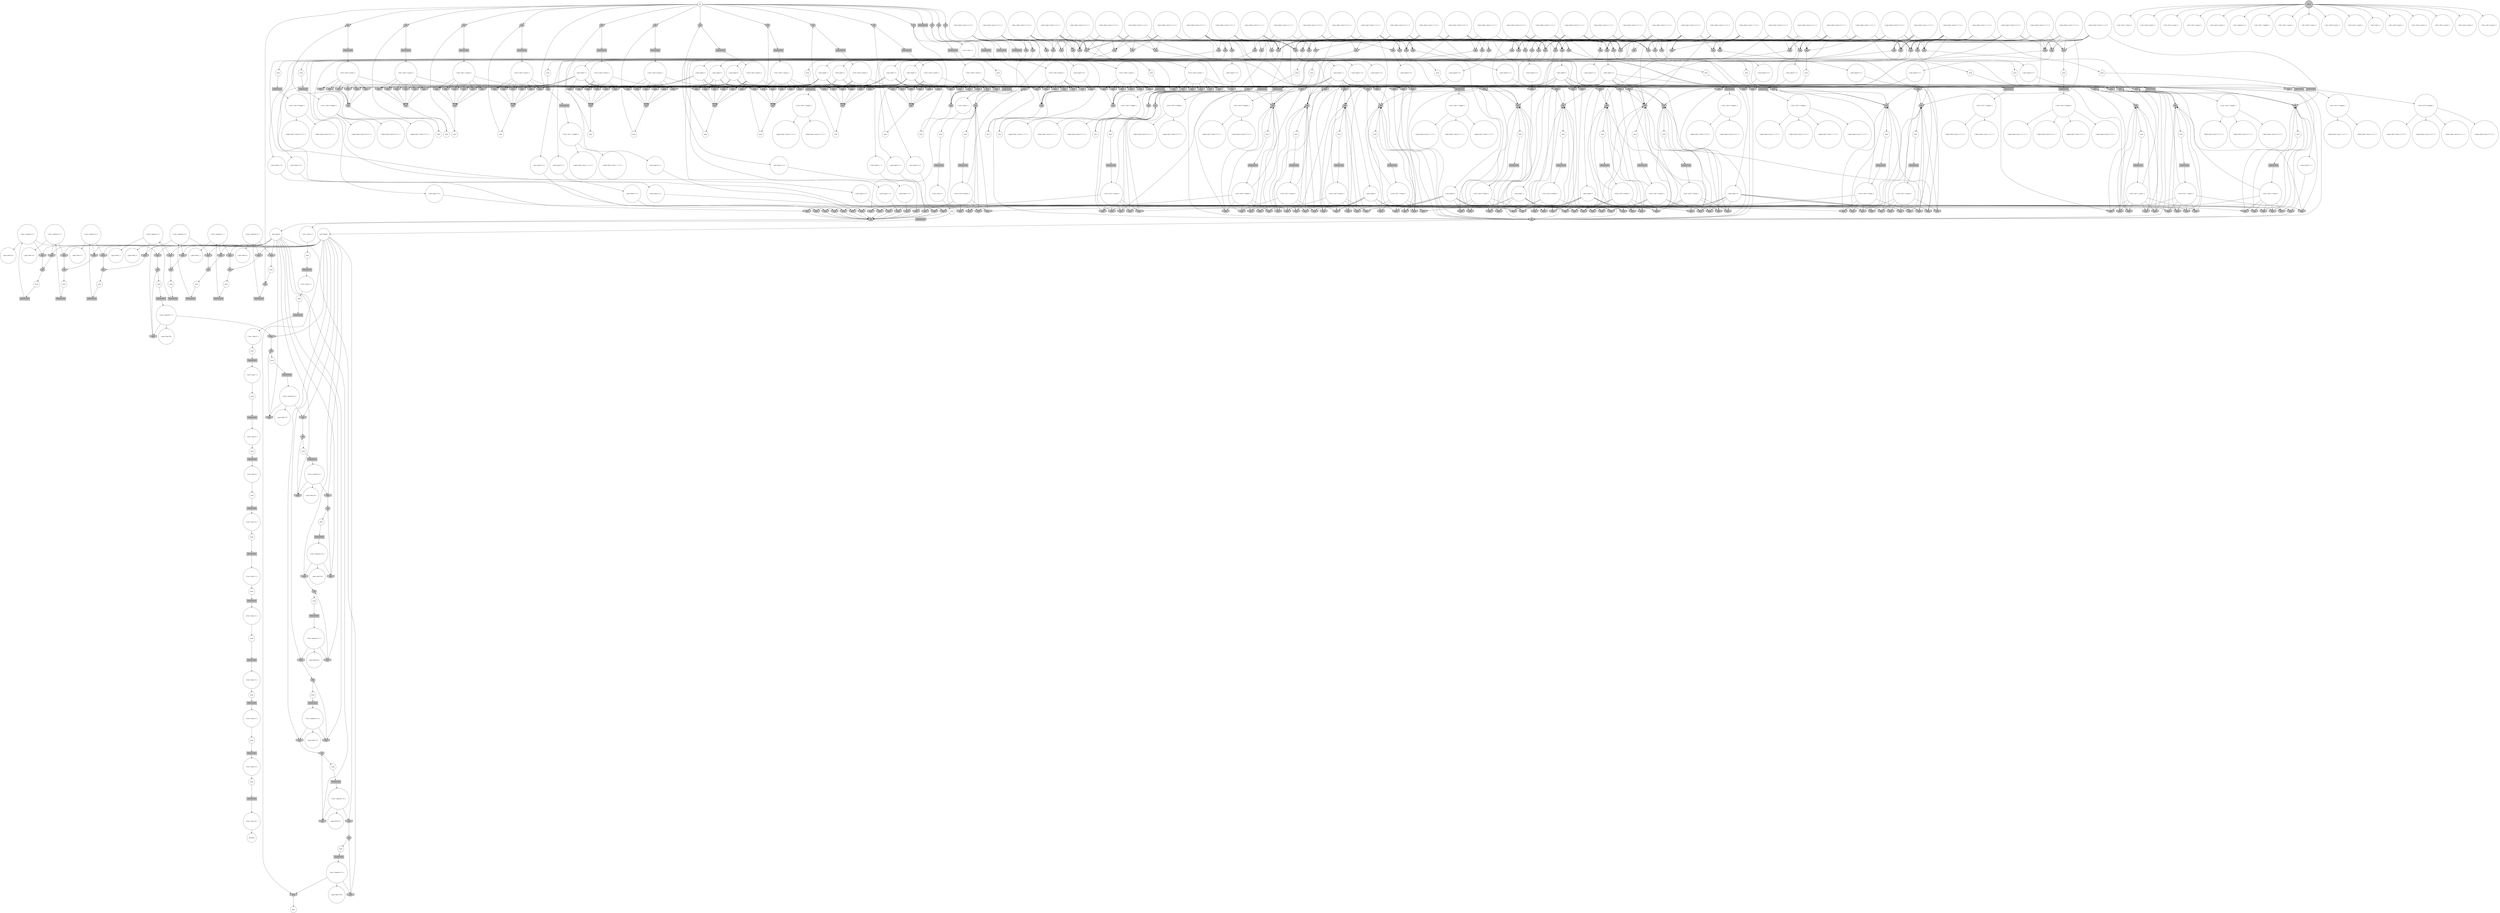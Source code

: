 digraph propNet
{
	"@99c859c"[shape=circle, style= filled, fillcolor=white, label="( goal robot 22 )"]; 
	"@37fec7fe"[shape=circle, style= filled, fillcolor=white, label="( legal robot ( move 1 3 3 2 ) )"]; 
	"@201c281d"[shape=circle, style= filled, fillcolor=white, label="( does robot ( move 4 2 2 1 ) )"]; "@201c281d"->"@571a2dea"; "@201c281d"->"@7168f0fd"; "@201c281d"->"@4b7f792"; "@201c281d"->"@8737296"; "@201c281d"->"@5d53edb4"; "@201c281d"->"@7ff6c6fc"; "@201c281d"->"@1eac8a81"; "@201c281d"->"@4bb6ef8b"; 
	"@2b320330"[shape=invhouse, style= filled, fillcolor=grey, label="AND"]; "@2b320330"->"@14436cd9"; 
	"@2f97c394"[shape=circle, style= filled, fillcolor=white, label="anon"]; "@2f97c394"->"@67abea8e"; 
	"@2cab54ac"[shape=box, style= filled, fillcolor=grey, label="TRANSITION"]; "@2cab54ac"->"@26e9b35b"; 
	"@60b5d0bd"[shape=circle, style= filled, fillcolor=white, label="( next_tmp15 3 4 )"]; "@60b5d0bd"->"@1e493a38"; 
	"@30105818"[shape=box, style= filled, fillcolor=grey, label="TRANSITION"]; "@30105818"->"@5227ad92"; 
	"@244e7447"[shape=circle, style= filled, fillcolor=white, label="( next_tmp9 2 )"]; "@244e7447"->"@626ec56f"; "@244e7447"->"@52819b50"; "@244e7447"->"@424f237e"; "@244e7447"->"@5d1d760c"; "@244e7447"->"@3186b715"; "@244e7447"->"@7aac3a88"; "@244e7447"->"@535f2269"; "@244e7447"->"@1dcb681c"; "@244e7447"->"@6e2558ec"; "@244e7447"->"@4ed1f648"; "@244e7447"->"@45469d3f"; "@244e7447"->"@27663d9f"; 
	"@4682268e"[shape=ellipse, style= filled, fillcolor=grey, label="OR"]; "@4682268e"->"@60e0175d"; 
	"@4e60226c"[shape=ellipse, style= filled, fillcolor=grey, label="OR"]; "@4e60226c"->"@2e0c098e"; 
	"@4c00940d"[shape=circle, style= filled, fillcolor=white, label="( next_tmp11 2 )"]; "@4c00940d"->"@6d8bf88a"; "@4c00940d"->"@6d4d7ebc"; "@4c00940d"->"@557e2bcc"; "@4c00940d"->"@2342bac0"; "@4c00940d"->"@2f693e3f"; "@4c00940d"->"@5730e389"; "@4c00940d"->"@5844a18d"; "@4c00940d"->"@14395585"; "@4c00940d"->"@7017fcfa"; "@4c00940d"->"@7af27a8f"; 
	"@7e882e86"[shape=invhouse, style= filled, fillcolor=grey, label="AND"]; "@7e882e86"->"@2f5b2842"; 
	"@6ec122ce"[shape=invhouse, style= filled, fillcolor=grey, label="AND"]; "@6ec122ce"->"@2f5b2842"; 
	"@7508b507"[shape=invhouse, style= filled, fillcolor=grey, label="AND"]; "@7508b507"->"@1fe0cf23"; 
	"@70c77cd7"[shape=invhouse, style= filled, fillcolor=grey, label="AND"]; "@70c77cd7"->"@74384326"; 
	"@734fab5d"[shape=invhouse, style= filled, fillcolor=grey, label="AND"]; "@734fab5d"->"@3484d50c"; 
	"@59fedded"[shape=box, style= filled, fillcolor=grey, label="TRANSITION"]; "@59fedded"->"@2ea325d4"; 
	"@301a980e"[shape=circle, style= filled, fillcolor=white, label="( next_tmp9 4 )"]; "@301a980e"->"@417d506d"; "@301a980e"->"@2e1d88bf"; "@301a980e"->"@454e3308"; "@301a980e"->"@252861ce"; "@301a980e"->"@37e48313"; "@301a980e"->"@49ae46d6"; "@301a980e"->"@7e0638ae"; "@301a980e"->"@3bdcc7e5"; "@301a980e"->"@464f53f"; "@301a980e"->"@19ff5d13"; "@301a980e"->"@13dec302"; "@301a980e"->"@517ce3a2"; 
	"@1dfcdde8"[shape=circle, style= filled, fillcolor=white, label="( legal robot ( move 3 2 1 3 ) )"]; 
	"@30415455"[shape=box, style= filled, fillcolor=grey, label="TRANSITION"]; "@30415455"->"@2bd2eef5"; 
	"@72498a5c"[shape=circle, style= filled, fillcolor=white, label="( next_tmp13 1 2 )"]; "@72498a5c"->"@4a2ee8c2"; 
	"@121c2605"[shape=circle, style= filled, fillcolor=white, label="( legal robot ( move 3 1 2 3 ) )"]; 
	"@43232f3a"[shape=circle, style= filled, fillcolor=white, label="( legal robot ( move 1 2 3 1 ) )"]; 
	"@cd48d6"[shape=invhouse, style= filled, fillcolor=grey, label="AND"]; "@cd48d6"->"@65e0db69"; 
	"@1e81329a"[shape=invhouse, style= filled, fillcolor=grey, label="AND"]; "@1e81329a"->"@67ec9e0a"; 
	"@5a835e9f"[shape=circle, style= filled, fillcolor=white, label="( legal robot ( move 5 2 3 1 ) )"]; 
	"@66cbd2d5"[shape=invhouse, style= filled, fillcolor=grey, label="AND"]; "@66cbd2d5"->"@4b7300ce"; 
	"@4c10cc33"[shape=invhouse, style= filled, fillcolor=grey, label="AND"]; "@4c10cc33"->"@8737296"; 
	"@7aac3a88"[shape=invhouse, style= filled, fillcolor=grey, label="AND"]; "@7aac3a88"->"@8737296"; 
	"@63039f27"[shape=invhouse, style= filled, fillcolor=grey, label="AND"]; "@63039f27"->"@4e88689a"; 
	"@5168cd4d"[shape=circle, style= filled, fillcolor=white, label="( true ( cell 1 2 knight ) )"]; "@5168cd4d"->"@43232f3a"; "@5168cd4d"->"@69dbbfc2"; 
	"@68b0e496"[shape=invhouse, style= filled, fillcolor=grey, label="AND"]; "@68b0e496"->"@2f6bd7f"; 
	"@781eb436"[shape=ellipse, style= filled, fillcolor=grey, label="OR"]; "@781eb436"->"@56038280"; 
	"@52467e6b"[shape=circle, style= filled, fillcolor=white, label="anon"]; "@52467e6b"->"@62246915"; 
	"@1eac8a81"[shape=ellipse, style= filled, fillcolor=grey, label="OR"]; "@1eac8a81"->"@72498a5c"; 
	"@1344db75"[shape=invhouse, style= filled, fillcolor=grey, label="AND"]; "@1344db75"->"@7b909d3b"; 
	"@40d4d8e6"[shape=invhouse, style= filled, fillcolor=grey, label="AND"]; "@40d4d8e6"->"@c373adc"; 
	"@3750740"[shape=ellipse, style= filled, fillcolor=grey, label="OR"]; "@3750740"->"@4c00940d"; 
	"@51acc19b"[shape=ellipse, style= filled, fillcolor=grey, label="OR"]; "@51acc19b"->"@66a3bd50"; 
	"@5bdc17e4"[shape=ellipse, style= filled, fillcolor=grey, label="OR"]; "@5bdc17e4"->"@4c072c46"; 
	"@3bdcc7e5"[shape=invhouse, style= filled, fillcolor=grey, label="AND"]; "@3bdcc7e5"->"@2da74297"; 
	"@124ace71"[shape=circle, style= filled, fillcolor=white, label="( true ( step 3 ) )"]; "@124ace71"->"@1d816804"; 
	"@4bb6ef8b"[shape=ellipse, style= filled, fillcolor=grey, label="OR"]; "@4bb6ef8b"->"@26414bf1"; 
	"@44f158cf"[shape=invhouse, style= filled, fillcolor=grey, label="AND"]; "@44f158cf"->"@4a1f0431"; 
	"@c9aa0db"[shape=circle, style= filled, fillcolor=white, label="( true ( cell 3 1 blank ) )"]; "@c9aa0db"->"@417d506d"; "@c9aa0db"->"@1f302e20"; "@c9aa0db"->"@424f237e"; "@c9aa0db"->"@6d8bf88a"; "@c9aa0db"->"@15154cf7"; "@c9aa0db"->"@54778173"; "@c9aa0db"->"@314f26c8"; 
	"@4c072c46"[shape=circle, style= filled, fillcolor=white, label="anon"]; "@4c072c46"->"@220cae5b"; 
	"@14e398a7"[shape=circle, style= filled, fillcolor=white, label="( goal robot 45 )"]; 
	"@54267462"[shape=circle, style= filled, fillcolor=white, label="( does robot ( move 5 2 3 1 ) )"]; "@54267462"->"@571a2dea"; "@54267462"->"@3ff85c8a"; "@54267462"->"@3cf39521"; "@54267462"->"@620b7858"; "@54267462"->"@2b6cda38"; "@54267462"->"@4b7f792"; "@54267462"->"@7692822"; "@54267462"->"@34a93725"; 
	"@19b2a5f6"[shape=box, style= filled, fillcolor=grey, label="TRANSITION"]; "@19b2a5f6"->"@71a96b00"; 
	"@52f5a6b0"[shape=circle, style= filled, fillcolor=white, label="( does robot ( move 2 3 4 2 ) )"]; "@52f5a6b0"->"@672124e1"; "@52f5a6b0"->"@7c008541"; "@52f5a6b0"->"@3750740"; "@52f5a6b0"->"@428d02e5"; "@52f5a6b0"->"@3484d50c"; "@52f5a6b0"->"@1abc9b36"; "@52f5a6b0"->"@37b81134"; "@52f5a6b0"->"@99fa2e2"; 
	"@265f1a1a"[shape=ellipse, style= filled, fillcolor=grey, label="OR"]; "@265f1a1a"->"@68513726"; 
	"@78242c6d"[shape=circle, style= filled, fillcolor=white, label="( next_tmp15 2 3 )"]; "@78242c6d"->"@7690c129"; 
	"@39b439fd"[shape=ellipse, style= filled, fillcolor=grey, label="OR"]; "@39b439fd"->"@17c2e00"; 
	"@6f896b4"[shape=circle, style= filled, fillcolor=white, label="( legal robot ( move 2 3 1 1 ) )"]; 
	"@2db19dfd"[shape=invhouse, style= filled, fillcolor=grey, label="AND"]; "@2db19dfd"->"@67ec9e0a"; 
	"@767f8631"[shape=box, style= filled, fillcolor=grey, label="TRANSITION"]; "@767f8631"->"@6e1dc372"; 
	"@112f297f"[shape=circle, style= filled, fillcolor=white, label="( does robot ( move 1 1 3 2 ) )"]; "@112f297f"->"@3ff85c8a"; "@112f297f"->"@11553f86"; "@112f297f"->"@404ac64e"; "@112f297f"->"@3750740"; "@112f297f"->"@1abc9b36"; "@112f297f"->"@14436cd9"; "@112f297f"->"@7692822"; "@112f297f"->"@109f3c74"; 
	"@11f205a0"[shape=circle, style= filled, fillcolor=white, label="anon"]; "@11f205a0"->"@3acb4107"; 
	"@5178d92b"[shape=circle, style= filled, fillcolor=white, label="( next_tmp9 3 )"]; "@5178d92b"->"@4057cd17"; "@5178d92b"->"@70c77cd7"; "@5178d92b"->"@734fab5d"; "@5178d92b"->"@2b320330"; "@5178d92b"->"@728b3198"; "@5178d92b"->"@1019268a"; "@5178d92b"->"@2a943ec1"; "@5178d92b"->"@9f72c90"; "@5178d92b"->"@70965a51"; "@5178d92b"->"@69cd6741"; "@5178d92b"->"@4cba7136"; "@5178d92b"->"@ed8d864"; 
	"@2a943ec1"[shape=invhouse, style= filled, fillcolor=grey, label="AND"]; "@2a943ec1"->"@34a93725"; 
	"@25bbf9ed"[shape=circle, style= filled, fillcolor=white, label="( next_tmp15 3 1 )"]; "@25bbf9ed"->"@34a52f5b"; 
	"@69f4c1a2"[shape=box, style= filled, fillcolor=grey, label="TRANSITION"]; "@69f4c1a2"->"@6941dee4"; 
	"@4678962f"[shape=circle, style= filled, fillcolor=white, label="( true ( cell 5 3 blank ) )"]; "@4678962f"->"@70c77cd7"; "@4678962f"->"@3186b715"; "@4678962f"->"@454e3308"; "@4678962f"->"@1af09207"; "@4678962f"->"@764f36a4"; "@4678962f"->"@14395585"; "@4678962f"->"@549c08"; 
	"@220cae5b"[shape=box, style= filled, fillcolor=grey, label="TRANSITION"]; "@220cae5b"->"@20faf2b8"; 
	"@5d29d85"[shape=invhouse, style= filled, fillcolor=grey, label="AND"]; "@5d29d85"->"@7aba82f"; 
	"@1469d435"[shape=circle, style= filled, fillcolor=white, label="anon"]; "@1469d435"->"@16e204c5"; 
	"@549c08"[shape=invhouse, style= filled, fillcolor=grey, label="AND"]; "@549c08"->"@74384326"; 
	"@427ac78"[shape=circle, style= filled, fillcolor=white, label="( legal robot ( move 3 1 5 2 ) )"]; 
	"@722cd64c"[shape=ellipse, style= filled, fillcolor=grey, label="OR"]; "@722cd64c"->"@1469d435"; 
	"@56a25ec2"[shape=invhouse, style= filled, fillcolor=grey, label="AND"]; "@56a25ec2"->"@4acea615"; 
	"@244e102f"[shape=invhouse, style= filled, fillcolor=grey, label="AND"]; "@244e102f"->"@2f5b2842"; 
	"@645d643e"[shape=invhouse, style= filled, fillcolor=grey, label="AND"]; "@645d643e"->"@57220cce"; 
	"@1222e646"[shape=circle, style= filled, fillcolor=white, label="( next_tmp15 1 1 )"]; "@1222e646"->"@7e882e86"; 
	"@5f56ff3e"[shape=invhouse, style= filled, fillcolor=grey, label="AND"]; "@5f56ff3e"->"@7294cd4b"; 
	"@428d02e5"[shape=ellipse, style= filled, fillcolor=grey, label="OR"]; "@428d02e5"->"@17587141"; 
	"@1b821d3"[shape=box, style= filled, fillcolor=grey, label="TRANSITION"]; "@1b821d3"->"@4678962f"; 
	"@1e493a38"[shape=invhouse, style= filled, fillcolor=grey, label="AND"]; "@1e493a38"->"@2f5b2842"; 
	"@2b4d8f3e"[shape=circle, style= filled, fillcolor=white, label="( legal robot ( move 5 3 4 1 ) )"]; 
	"@43929fe6"[shape=circle, style= filled, fillcolor=white, label="( true ( cell 3 3 blank ) )"]; "@43929fe6"->"@55258727"; "@43929fe6"->"@3c2689a5"; "@43929fe6"->"@39bf3fea"; "@43929fe6"->"@4ed1f648"; "@43929fe6"->"@5dd663ad"; "@43929fe6"->"@13dec302"; "@43929fe6"->"@7af27a8f"; 
	"@7b98fcd"[shape=invhouse, style= filled, fillcolor=grey, label="AND"]; "@7b98fcd"->"@265f1a1a"; 
	"@72416e36"[shape=invhouse, style= filled, fillcolor=grey, label="AND"]; "@72416e36"->"@1aeefa6f"; 
	"@4c704408"[shape=circle, style= filled, fillcolor=white, label="( true ( step 11 ) )"]; "@4c704408"->"@13d90030"; 
	"@45469d3f"[shape=invhouse, style= filled, fillcolor=grey, label="AND"]; "@45469d3f"->"@36c08668"; 
	"@65fa2180"[shape=circle, style= filled, fillcolor=white, label="anon"]; "@65fa2180"->"@599b6200"; 
	"@1c8704fc"[shape=box, style= filled, fillcolor=grey, label="TRANSITION"]; "@1c8704fc"->"@15f9372d"; 
	"@4943ce8"[shape=circle, style= filled, fillcolor=white, label="( true ( cell 3 2 blank ) )"]; "@4943ce8"->"@9b50"; "@4943ce8"->"@2e1d88bf"; "@4943ce8"->"@249c9399"; "@4943ce8"->"@535f2269"; "@4943ce8"->"@28f8a402"; "@4943ce8"->"@644e76a4"; "@4943ce8"->"@61982294"; 
	"@7af27a8f"[shape=invhouse, style= filled, fillcolor=grey, label="AND"]; "@7af27a8f"->"@53179111"; 
	"@7a777a09"[shape=circle, style= filled, fillcolor=white, label="( true ( cell 4 2 knight ) )"]; "@7a777a09"->"@401386fb"; "@7a777a09"->"@44d89b70"; 
	"@2bed4b92"[shape=circle, style= filled, fillcolor=white, label="( goal robot 16 )"]; 
	"@36012a7e"[shape=circle, style= filled, fillcolor=white, label="anon"]; "@36012a7e"->"@123fe9eb"; 
	"@b0d7f8d"[shape=box, style= filled, fillcolor=grey, label="TRANSITION"]; "@b0d7f8d"->"@3e838db7"; 
	"@4ff6bb77"[shape=circle, style= filled, fillcolor=white, label="( next_tmp15 1 5 )"]; "@4ff6bb77"->"@7ec9c187"; 
	"@1aeefa6f"[shape=circle, style= filled, fillcolor=white, label="anon"]; "@1aeefa6f"->"@469b47b8"; 
	"@45e13d60"[shape=circle, style= filled, fillcolor=white, label="( does robot ( move 4 3 5 1 ) )"]; "@45e13d60"->"@571a2dea"; "@45e13d60"->"@29614ca0"; "@45e13d60"->"@45ebeab"; "@45e13d60"->"@4b7f792"; "@45e13d60"->"@60525dfb"; "@45e13d60"->"@1668aa93"; "@45e13d60"->"@2dd0ff2b"; "@45e13d60"->"@2529ba45"; 
	"@32bb4a3a"[shape=invhouse, style= filled, fillcolor=grey, label="AND"]; "@32bb4a3a"->"@3484d50c"; 
	"@48c9b04b"[shape=box, style= filled, fillcolor=grey, label="TRANSITION"]; "@48c9b04b"->"@58c0713b"; 
	"@6a809202"[shape=invhouse, style= filled, fillcolor=grey, label="AND"]; "@6a809202"->"@2f6bd7f"; 
	"@56038280"[shape=circle, style= filled, fillcolor=white, label="anon"]; "@56038280"->"@333fd63a"; 
	"@63b0db34"[shape=invhouse, style= filled, fillcolor=grey, label="AND"]; "@63b0db34"->"@2f6bd7f"; 
	"@3b9bb713"[shape=circle, style= filled, fillcolor=white, label="anon"]; "@3b9bb713"->"@5a0f3694"; 
	"@5d529ddc"[shape=circle, style= filled, fillcolor=white, label="( does robot ( move 2 2 4 3 ) )"]; "@5d529ddc"->"@672124e1"; "@5d529ddc"->"@5bcabc18"; "@5d529ddc"->"@6d1f5bec"; "@5d529ddc"->"@2ddbdf9d"; "@5d529ddc"->"@4a73851a"; "@5d529ddc"->"@4acea615"; "@5d529ddc"->"@54a3790f"; "@5d529ddc"->"@99fa2e2"; 
	"@652d39a3"[shape=invhouse, style= filled, fillcolor=grey, label="AND"]; "@652d39a3"->"@34a93725"; 
	"@51a5b12b"[shape=invhouse, style= filled, fillcolor=grey, label="AND"]; "@51a5b12b"->"@790ce722"; 
	"@20ae2021"[shape=box, style= filled, fillcolor=grey, label="TRANSITION"]; "@20ae2021"->"@7532db02"; 
	"@345f74ce"[shape=circle, style= filled, fillcolor=white, label="( true ( captures 6 ) )"]; "@345f74ce"->"@99c859c"; "@345f74ce"->"@28508d66"; "@345f74ce"->"@5a3acb3d"; 
	"@4ea1c230"[shape=circle, style= filled, fillcolor=white, label="anon"]; "@4ea1c230"->"@767f8631"; 
	"@224aaadb"[shape=circle, style= filled, fillcolor=white, label="anon"]; "@224aaadb"->"@5496810b"; 
	"@4ed2a240"[shape=circle, style= filled, fillcolor=white, label="( does robot ( move 5 1 4 3 ) )"]; "@4ed2a240"->"@672124e1"; "@4ed2a240"->"@2da74297"; "@4ed2a240"->"@5bcabc18"; "@4ed2a240"->"@6d1f5bec"; "@4ed2a240"->"@2ddbdf9d"; "@4ed2a240"->"@4a73851a"; "@4ed2a240"->"@54a3790f"; "@4ed2a240"->"@99fa2e2"; 
	"@6197d904"[shape=circle, style= filled, fillcolor=white, label="( true ( cell 3 2 knight ) )"]; "@6197d904"->"@396fec4d"; "@6197d904"->"@2d870474"; "@6197d904"->"@1dfcdde8"; "@6197d904"->"@5ed10f4c"; 
	"@52ecca7f"[shape=ellipse, style= filled, fillcolor=grey, label="OR"]; "@52ecca7f"->"@4027a192"; 
	"@21a09936"[shape=ellipse, style= filled, fillcolor=grey, label="OR"]; "@21a09936"->"@30bc07ba"; 
	"@36b87fc"[shape=circle, style= filled, fillcolor=white, label="anon"]; "@36b87fc"->"@14199bf6"; 
	"@366faaf6"[shape=circle, style= filled, fillcolor=white, label="( true ( cell 5 1 pawn ) )"]; "@366faaf6"->"@3086ef05"; "@366faaf6"->"@23f04475"; "@366faaf6"->"@48cc1659"; "@366faaf6"->"@5f56ff3e"; "@366faaf6"->"@7ace6c65"; "@366faaf6"->"@72aa1a06"; "@366faaf6"->"@7ec9c187"; 
	"@4ed1f648"[shape=invhouse, style= filled, fillcolor=grey, label="AND"]; "@4ed1f648"->"@53179111"; 
	"@7ba37339"[shape=circle, style= filled, fillcolor=white, label="anon"]; "@7ba37339"->"@22164040"; 
	"@14436cd9"[shape=ellipse, style= filled, fillcolor=grey, label="OR"]; "@14436cd9"->"@3b9bb713"; 
	"@5a0f3694"[shape=box, style= filled, fillcolor=grey, label="TRANSITION"]; "@5a0f3694"->"@59d4b572"; 
	"@ef48a69"[shape=box, style= filled, fillcolor=grey, label="TRANSITION"]; "@ef48a69"->"@2d6bcee0"; 
	"@6ec64258"[shape=invhouse, style= filled, fillcolor=grey, label="AND"]; "@6ec64258"->"@10708e34"; 
	"@11fe795f"[shape=box, style= filled, fillcolor=grey, label="TRANSITION"]; "@11fe795f"->"@5f097598"; 
	"@1ce94848"[shape=circle, style= filled, fillcolor=white, label="( init ( cell 1 3 pawn ) )"]; 
	"@7b3b2f98"[shape=circle, style= filled, fillcolor=white, label="( true ( cell 2 1 pawn ) )"]; "@7b3b2f98"->"@244e102f"; "@7b3b2f98"->"@392043d1"; "@7b3b2f98"->"@4069d52"; "@7b3b2f98"->"@63039f27"; "@7b3b2f98"->"@64355e73"; "@7b3b2f98"->"@1dbd8a75"; "@7b3b2f98"->"@6619dcd3"; 
	"@59d4b572"[shape=circle, style= filled, fillcolor=white, label="( true ( cell 1 1 blank ) )"]; "@59d4b572"->"@5d1d760c"; "@59d4b572"->"@6d4d7ebc"; "@59d4b572"->"@2b320330"; "@59d4b572"->"@1165b8f0"; "@59d4b572"->"@252861ce"; "@59d4b572"->"@2d1856d0"; "@59d4b572"->"@29bc18d5"; 
	"@53409be8"[shape=circle, style= filled, fillcolor=white, label="( next_tmp7 1 )"]; "@53409be8"->"@3052b7e1"; "@53409be8"->"@1d1a9ed9"; "@53409be8"->"@645d643e"; "@53409be8"->"@5d0adace"; "@53409be8"->"@7eb430c3"; "@53409be8"->"@1d101268"; "@53409be8"->"@7fdd5475"; "@53409be8"->"@5b7c6fb"; "@53409be8"->"@66cbd2d5"; "@53409be8"->"@421224cd"; 
	"@36c08668"[shape=ellipse, style= filled, fillcolor=grey, label="OR"]; "@36c08668"->"@6c5234f9"; 
	"@71a22908"[shape=circle, style= filled, fillcolor=white, label="( legal robot ( move 4 1 5 3 ) )"]; 
	"@6c5234f9"[shape=circle, style= filled, fillcolor=white, label="anon"]; "@6c5234f9"->"@1638e51a"; 
	"@6b5763fc"[shape=circle, style= filled, fillcolor=white, label="( next_tmp13 3 5 )"]; "@6b5763fc"->"@764f36a4"; 
	"@18c84864"[shape=circle, style= filled, fillcolor=white, label="( goal robot 11 )"]; 
	"@186ab0c6"[shape=circle, style= filled, fillcolor=white, label="( true ( captures 4 ) )"]; "@186ab0c6"->"@4028dd28"; "@186ab0c6"->"@8765ce"; "@186ab0c6"->"@18c84864"; 
	"@72aa1a06"[shape=invhouse, style= filled, fillcolor=grey, label="AND"]; "@72aa1a06"->"@7294cd4b"; 
	"@7f1fc7b3"[shape=ellipse, style= filled, fillcolor=grey, label="OR"]; "@7f1fc7b3"->"@65090dba"; 
	"@2ff4ab59"[shape=invhouse, style= filled, fillcolor=grey, label="AND"]; "@2ff4ab59"->"@65e0db69"; 
	"@7c19dcb7"[shape=circle, style= filled, fillcolor=white, label="anon"]; "@7c19dcb7"->"@48c9b04b"; 
	"@25bf550e"[shape=invhouse, style= filled, fillcolor=grey, label="AND"]; "@25bf550e"->"@4a1f0431"; 
	"@4ccb2879"[shape=invhouse, style= filled, fillcolor=grey, label="AND"]; "@4ccb2879"->"@4ff6c43e"; 
	"@65090dba"[shape=circle, style= filled, fillcolor=white, label="( next_tmp13 2 5 )"]; "@65090dba"->"@68b0e496"; 
	"@128ece3b"[shape=circle, style= filled, fillcolor=white, label="( next_tmp13 1 5 )"]; "@128ece3b"->"@6a809202"; 
	"@1fc6ef73"[shape=invhouse, style= filled, fillcolor=grey, label="AND"]; "@1fc6ef73"->"@4bc62ad7"; 
	"@5e037ab5"[shape=circle, style= filled, fillcolor=white, label="( true ( cell 5 3 knight ) )"]; "@5e037ab5"->"@2b4d8f3e"; "@5e037ab5"->"@25c72c71"; 
	"@1f7a97c2"[shape=circle, style= filled, fillcolor=white, label="( legal robot ( move 4 3 3 1 ) )"]; 
	"@69daa162"[shape=circle, style= filled, fillcolor=white, label="( true ( captures 1 ) )"]; "@69daa162"->"@11605314"; "@69daa162"->"@1b908e27"; "@69daa162"->"@5c95c9bb"; 
	"@5730e389"[shape=invhouse, style= filled, fillcolor=grey, label="AND"]; "@5730e389"->"@2da74297"; 
	"@5bfc2b47"[shape=circle, style= filled, fillcolor=white, label="( legal robot ( move 2 1 4 2 ) )"]; 
	"@1130ad8b"[shape=circle, style= filled, fillcolor=white, label="( legal robot ( move 3 1 1 2 ) )"]; 
	"@45f77d34"[shape=circle, style= filled, fillcolor=white, label="( true ( captures 2 ) )"]; "@45f77d34"->"@63135108"; "@45f77d34"->"@6d2025ee"; "@45f77d34"->"@6ec64258"; 
	"@1fe0cf23"[shape=ellipse, style= filled, fillcolor=grey, label="OR"]; "@1fe0cf23"->"@1523a4d0"; 
	"@7091bcf"[shape=circle, style= filled, fillcolor=white, label="( true ( captures 10 ) )"]; "@7091bcf"->"@caedd9f"; "@7091bcf"->"@371bb1e0"; "@7091bcf"->"@596b1364"; 
	"@15b8197e"[shape=circle, style= filled, fillcolor=white, label="( next_tmp9 1 )"]; "@15b8197e"->"@1a388bc8"; "@15b8197e"->"@9b50"; "@15b8197e"->"@32bb4a3a"; "@15b8197e"->"@3c2689a5"; "@15b8197e"->"@54778173"; "@15b8197e"->"@1af09207"; "@15b8197e"->"@1c08ecf0"; "@15b8197e"->"@3750c1ca"; "@15b8197e"->"@512bd760"; "@15b8197e"->"@6b491e94"; "@15b8197e"->"@652d39a3"; "@15b8197e"->"@1227d2d9"; 
	"@4f070fc0"[shape=circle, style= filled, fillcolor=white, label="anon"]; "@4f070fc0"->"@5ebd67df"; 
	"@d95f55c"[shape=circle, style= filled, fillcolor=white, label="( does robot ( move 2 2 4 1 ) )"]; "@d95f55c"->"@571a2dea"; "@d95f55c"->"@672124e1"; "@d95f55c"->"@4b7f792"; "@d95f55c"->"@26e13939"; "@d95f55c"->"@35a2ce09"; "@d95f55c"->"@4acea615"; "@d95f55c"->"@99fa2e2"; "@d95f55c"->"@64d2be6c"; 
	"@4538d1f1"[shape=invhouse, style= filled, fillcolor=grey, label="AND"]; "@4538d1f1"->"@4acea615"; 
	"@61858d4e"[shape=invhouse, style= filled, fillcolor=grey, label="AND"]; "@61858d4e"->"@4b7300ce"; 
	"@4c41108d"[shape=invhouse, style= filled, fillcolor=grey, label="AND"]; "@4c41108d"->"@b83d3d"; 
	"@6d2025ee"[shape=circle, style= filled, fillcolor=white, label="( goal robot 3 )"]; 
	"@be94b38"[shape=circle, style= filled, fillcolor=white, label="anon"]; "@be94b38"->"@2e9029ad"; 
	"@2a2bdaf9"[shape=circle, style= filled, fillcolor=white, label="( does robot ( move 4 3 2 2 ) )"]; "@2a2bdaf9"->"@3750740"; "@2a2bdaf9"->"@7168f0fd"; "@2a2bdaf9"->"@97536d3"; "@2a2bdaf9"->"@3a9cbbea"; "@2a2bdaf9"->"@7dc6238e"; "@2a2bdaf9"->"@1abc9b36"; "@2a2bdaf9"->"@2529ba45"; "@2a2bdaf9"->"@4bb6ef8b"; 
	"@20187ccc"[shape=invhouse, style= filled, fillcolor=grey, label="AND"]; "@20187ccc"->"@7aba82f"; 
	"@7cbcc46b"[shape=circle, style= filled, fillcolor=white, label="( true ( cell 3 1 pawn ) )"]; "@7cbcc46b"->"@3ca4e6e5"; "@7cbcc46b"->"@66c2b1e7"; "@7cbcc46b"->"@1e81329a"; "@7cbcc46b"->"@2fe1266d"; "@7cbcc46b"->"@2db19dfd"; "@7cbcc46b"->"@7e227c1c"; "@7cbcc46b"->"@25ef6510"; 
	"@7d49ed9e"[shape=box, style= filled, fillcolor=grey, label="TRANSITION"]; "@7d49ed9e"->"@345f74ce"; 
	"@4d6f29b7"[shape=circle, style= filled, fillcolor=white, label="( next_tmp15 2 4 )"]; "@4d6f29b7"->"@6a1f8754"; 
	"@6c6550bf"[shape=invhouse, style= filled, fillcolor=grey, label="AND"]; "@6c6550bf"->"@1fe0cf23"; 
	"@4acea615"[shape=ellipse, style= filled, fillcolor=grey, label="OR"]; "@4acea615"->"@41a9109d"; 
	"@659b4540"[shape=invhouse, style= filled, fillcolor=grey, label="AND"]; "@659b4540"->"@7b909d3b"; 
	"@13dec302"[shape=invhouse, style= filled, fillcolor=grey, label="AND"]; "@13dec302"->"@53179111"; 
	"@46950a48"[shape=circle, style= filled, fillcolor=white, label="( goal robot 7 )"]; 
	"@6d1b29c4"[shape=circle, style= filled, fillcolor=white, label="( legal robot ( move 2 3 4 2 ) )"]; 
	"@c4e4caf"[shape=circle, style= filled, fillcolor=white, label="( true ( cell 3 3 knight ) )"]; "@c4e4caf"->"@3e00a7d6"; "@c4e4caf"->"@2e8df365"; "@c4e4caf"->"@595702ce"; "@c4e4caf"->"@a841bab"; 
	"@180ec8ef"[shape=invhouse, style= filled, fillcolor=grey, label="AND"]; "@180ec8ef"->"@53b4e5a3"; 
	"@3f357bd6"[shape=circle, style= filled, fillcolor=white, label="( does robot ( move 2 3 1 1 ) )"]; "@3f357bd6"->"@571a2dea"; "@3f357bd6"->"@27f39dc6"; "@3f357bd6"->"@4b7f792"; "@3f357bd6"->"@c42c1b5"; "@3f357bd6"->"@51acc19b"; "@3f357bd6"->"@3484d50c"; "@3f357bd6"->"@ca6a23"; "@3f357bd6"->"@3fa222ab"; 
	"@66966e73"[shape=box, style= filled, fillcolor=grey, label="TRANSITION"]; "@66966e73"->"@53f084b"; 
	"@252861ce"[shape=invhouse, style= filled, fillcolor=grey, label="AND"]; "@252861ce"->"@14436cd9"; 
	"@5d53edb4"[shape=ellipse, style= filled, fillcolor=grey, label="OR"]; "@5d53edb4"->"@4483978e"; 
	"@32e64201"[shape=box, style= filled, fillcolor=grey, label="TRANSITION"]; "@32e64201"->"@730b0da9"; 
	"@1cbd8054"[shape=circle, style= filled, fillcolor=white, label="( next_tmp13 1 4 )"]; "@1cbd8054"->"@2ba6e011"; 
	"@109f3c74"[shape=ellipse, style= filled, fillcolor=grey, label="OR"]; "@109f3c74"->"@5a2f8d7e"; 
	"@764f36a4"[shape=invhouse, style= filled, fillcolor=grey, label="AND"]; "@764f36a4"->"@2f6bd7f"; 
	"@19ff5d13"[shape=invhouse, style= filled, fillcolor=grey, label="AND"]; "@19ff5d13"->"@4a1f0431"; 
	"@7017fcfa"[shape=invhouse, style= filled, fillcolor=grey, label="AND"]; "@7017fcfa"->"@2529ba45"; 
	"@41f0911e"[shape=invhouse, style= filled, fillcolor=grey, label="AND"]; "@41f0911e"->"@781eb436"; 
	"@60e0d80f"[shape=ellipse, style= filled, fillcolor=grey, label="OR"]; "@60e0d80f"->"@6bf874c4"; 
	"@18afb440"[shape=circle, style= filled, fillcolor=white, label="( init ( cell 2 3 pawn ) )"]; 
	"@22cc223f"[shape=circle, style= filled, fillcolor=white, label="( does robot ( move 3 3 2 1 ) )"]; "@22cc223f"->"@571a2dea"; "@22cc223f"->"@7168f0fd"; "@22cc223f"->"@4b7f792"; "@22cc223f"->"@53179111"; "@22cc223f"->"@5d53edb4"; "@22cc223f"->"@7ff6c6fc"; "@22cc223f"->"@1eac8a81"; "@22cc223f"->"@4bb6ef8b"; 
	"@6c0b6cf8"[shape=circle, style= filled, fillcolor=white, label="anon"]; "@6c0b6cf8"->"@300e4e60"; 
	"@6d4735b2"[shape=ellipse, style= filled, fillcolor=grey, label="OR"]; "@6d4735b2"->"@224aaadb"; 
	"@56a9ca5e"[shape=circle, style= filled, fillcolor=white, label="( next_tmp13 3 1 )"]; "@56a9ca5e"->"@18c05da6"; 
	"@37e48313"[shape=invhouse, style= filled, fillcolor=grey, label="AND"]; "@37e48313"->"@4acea615"; 
	"@1af09207"[shape=invhouse, style= filled, fillcolor=grey, label="AND"]; "@1af09207"->"@74384326"; 
	"@1c08ecf0"[shape=invhouse, style= filled, fillcolor=grey, label="AND"]; "@1c08ecf0"->"@2529ba45"; 
	"@28f8a402"[shape=invhouse, style= filled, fillcolor=grey, label="AND"]; "@28f8a402"->"@386c7664"; 
	"@1668aa93"[shape=ellipse, style= filled, fillcolor=grey, label="OR"]; "@1668aa93"->"@4ff6bb77"; 
	"@1227d2d9"[shape=invhouse, style= filled, fillcolor=grey, label="AND"]; "@1227d2d9"->"@4acea615"; 
	"@4482cb6"[shape=invhouse, style= filled, fillcolor=grey, label="AND"]; "@4482cb6"->"@265f1a1a"; 
	"@25ef6510"[shape=invhouse, style= filled, fillcolor=grey, label="AND"]; "@25ef6510"->"@67ec9e0a"; 
	"@4028dd28"[shape=invhouse, style= filled, fillcolor=grey, label="AND"]; "@4028dd28"->"@39b439fd"; 
	"@3ee837e9"[shape=circle, style= filled, fillcolor=white, label="next_tmp18"]; "@3ee837e9"->"@4028dd28"; "@3ee837e9"->"@50d0c550"; "@3ee837e9"->"@3149930f"; "@3ee837e9"->"@4c41108d"; "@3ee837e9"->"@caedd9f"; "@3ee837e9"->"@40d4d8e6"; "@3ee837e9"->"@11605314"; "@3ee837e9"->"@28508d66"; "@3ee837e9"->"@72416e36"; "@3ee837e9"->"@30e2d1fb"; "@3ee837e9"->"@4482cb6"; "@3ee837e9"->"@3038a326"; "@3ee837e9"->"@6ec64258"; "@3ee837e9"->"@5f976828"; "@3ee837e9"->"@4613692c"; 
	"@6d8bf88a"[shape=invhouse, style= filled, fillcolor=grey, label="AND"]; "@6d8bf88a"->"@21a09936"; 
	"@54778173"[shape=invhouse, style= filled, fillcolor=grey, label="AND"]; "@54778173"->"@21a09936"; 
	"@333fd63a"[shape=box, style= filled, fillcolor=grey, label="TRANSITION"]; "@333fd63a"->"@7981a2da"; 
	"@7d864881"[shape=circle, style= filled, fillcolor=white, label="anon"]; "@7d864881"->"@39109f0b"; 
	"@5a3acb3d"[shape=invhouse, style= filled, fillcolor=grey, label="AND"]; "@5a3acb3d"->"@f59c54b"; 
	"@3fa222ab"[shape=ellipse, style= filled, fillcolor=grey, label="OR"]; "@3fa222ab"->"@15b8197e"; 
	"@4aff43f5"[shape=circle, style= filled, fillcolor=white, label="( does robot ( move 1 2 3 1 ) )"]; "@4aff43f5"->"@571a2dea"; "@4aff43f5"->"@3ff85c8a"; "@4aff43f5"->"@3cf39521"; "@4aff43f5"->"@620b7858"; "@4aff43f5"->"@2b6cda38"; "@4aff43f5"->"@4b7f792"; "@4aff43f5"->"@36c08668"; "@4aff43f5"->"@7692822"; 
	"@7ff6c6fc"[shape=ellipse, style= filled, fillcolor=grey, label="OR"]; "@7ff6c6fc"->"@23e5edf6"; 
	"@40e299ec"[shape=invhouse, style= filled, fillcolor=grey, label="AND"]; "@40e299ec"->"@2f6bd7f"; 
	"@417d506d"[shape=invhouse, style= filled, fillcolor=grey, label="AND"]; "@417d506d"->"@21a09936"; 
	"@1f302e20"[shape=invhouse, style= filled, fillcolor=grey, label="AND"]; "@1f302e20"->"@21a09936"; 
	"@18e84df9"[shape=circle, style= filled, fillcolor=white, label="( does robot ( move 3 1 4 3 ) )"]; "@18e84df9"->"@672124e1"; "@18e84df9"->"@5bcabc18"; "@18e84df9"->"@6d1f5bec"; "@18e84df9"->"@2ddbdf9d"; "@18e84df9"->"@21a09936"; "@18e84df9"->"@4a73851a"; "@18e84df9"->"@54a3790f"; "@18e84df9"->"@99fa2e2"; 
	"@4bc62ad7"[shape=ellipse, style= filled, fillcolor=grey, label="OR"]; "@4bc62ad7"->"@43cb125b"; 
	"@30e2d1fb"[shape=invhouse, style= filled, fillcolor=grey, label="AND"]; "@30e2d1fb"->"@5bdc17e4"; 
	"@89c2580"[shape=circle, style= filled, fillcolor=white, label="( true ( captures 7 ) )"]; "@89c2580"->"@50d0c550"; "@89c2580"->"@40dffdf4"; "@89c2580"->"@30621a0c"; 
	"@519d0480"[shape=circle, style= filled, fillcolor=white, label="( true ( step 15 ) )"]; "@519d0480"->"@2dfca6e8"; 
	"@29b99ca4"[shape=circle, style= filled, fillcolor=white, label="( goal robot 64 )"]; 
	"@2a153f35"[shape=circle, style= filled, fillcolor=white, label="( next_tmp13 2 4 )"]; "@2a153f35"->"@73768041"; 
	"@2541fc61"[shape=circle, style= filled, fillcolor=white, label="( true ( step 6 ) )"]; "@2541fc61"->"@581beaf6"; 
	"@396fec4d"[shape=circle, style= filled, fillcolor=white, label="( legal robot ( move 3 2 5 3 ) )"]; 
	"@340e312d"[shape=circle, style= filled, fillcolor=white, label="( true ( cell 2 1 knight ) )"]; "@340e312d"->"@19e0bb53"; "@340e312d"->"@5e113c45"; "@340e312d"->"@5bfc2b47"; 
	"@469b47b8"[shape=ellipse, style= filled, fillcolor=grey, label="OR"]; "@469b47b8"->"@3e3193ca"; 
	"@67abea8e"[shape=box, style= filled, fillcolor=grey, label="TRANSITION"]; "@67abea8e"->"@1beba5a1"; 
	"@2bd2eef5"[shape=circle, style= filled, fillcolor=white, label="( true ( step 4 ) )"]; "@2bd2eef5"->"@65fa2180"; 
	"@7c59d171"[shape=circle, style= filled, fillcolor=white, label="anon"]; "@7c59d171"->"@7c5f0e03"; 
	"@499574bd"[shape=invhouse, style= filled, fillcolor=grey, label="AND"]; "@499574bd"->"@3dc6e46b"; 
	"@4836351f"[shape=invhouse, style= filled, fillcolor=grey, label="AND"]; "@4836351f"->"@59d5832b"; 
	"@1e863baf"[shape=ellipse, style= filled, fillcolor=grey, label="OR"]; "@1e863baf"->"@59f19af5"; 
	"@40dffdf4"[shape=circle, style= filled, fillcolor=white, label="( goal robot 29 )"]; 
	"@5c95c9bb"[shape=invhouse, style= filled, fillcolor=grey, label="AND"]; "@5c95c9bb"->"@10708e34"; 
	"@2436dd18"[shape=circle, style= filled, fillcolor=white, label="( init ( cell 3 3 pawn ) )"]; 
	"@a841bab"[shape=circle, style= filled, fillcolor=white, label="( legal robot ( move 3 3 5 2 ) )"]; 
	"@424f237e"[shape=invhouse, style= filled, fillcolor=grey, label="AND"]; "@424f237e"->"@21a09936"; 
	"@caedd9f"[shape=invhouse, style= filled, fillcolor=grey, label="AND"]; "@caedd9f"->"@5852efaa"; 
	"@41a9109d"[shape=circle, style= filled, fillcolor=white, label="anon"]; "@41a9109d"->"@20458a11"; 
	"@30054133"[shape=circle, style= filled, fillcolor=white, label="( next_tmp13 2 3 )"]; "@30054133"->"@61982294"; 
	"@535f2269"[shape=invhouse, style= filled, fillcolor=grey, label="AND"]; "@535f2269"->"@386c7664"; 
	"@28508d66"[shape=invhouse, style= filled, fillcolor=grey, label="AND"]; "@28508d66"->"@790ce722"; 
	"@4057cd17"[shape=invhouse, style= filled, fillcolor=grey, label="AND"]; "@4057cd17"->"@8737296"; 
	"@7c008541"[shape=ellipse, style= filled, fillcolor=grey, label="OR"]; "@7c008541"->"@2a153f35"; 
	"@7a24b366"[shape=invhouse, style= filled, fillcolor=grey, label="AND"]; "@7a24b366"->"@2f5b2842"; 
	"@37f362b6"[shape=circle, style= filled, fillcolor=white, label="( does robot ( move 3 2 1 1 ) )"]; "@37f362b6"->"@571a2dea"; "@37f362b6"->"@27f39dc6"; "@37f362b6"->"@4b7f792"; "@37f362b6"->"@c42c1b5"; "@37f362b6"->"@51acc19b"; "@37f362b6"->"@386c7664"; "@37f362b6"->"@ca6a23"; "@37f362b6"->"@3fa222ab"; 
	"@24d0c597"[shape=circle, style= filled, fillcolor=white, label="( legal robot ( move 1 1 3 2 ) )"]; 
	"@5ca9ddee"[shape=box, style= filled, fillcolor=grey, label="TRANSITION"]; "@5ca9ddee"->"@220b78bc"; 
	"@796dd425"[shape=circle, style= filled, fillcolor=white, label="anon"]; "@796dd425"->"@74765717"; 
	"@41a818e1"[shape=circle, style= filled, fillcolor=white, label="( next_tmp11 3 )"]; "@41a818e1"->"@56a25ec2"; "@41a818e1"->"@1f302e20"; "@41a818e1"->"@25bf550e"; "@41a818e1"->"@4c10cc33"; "@41a818e1"->"@1e13db66"; "@41a818e1"->"@249c9399"; "@41a818e1"->"@5de56fad"; "@41a818e1"->"@2d1856d0"; "@41a818e1"->"@41d5f65b"; "@41a818e1"->"@7d86ce28"; 
	"@8765ce"[shape=invhouse, style= filled, fillcolor=grey, label="AND"]; "@8765ce"->"@5630dba9"; 
	"@20037d49"[shape=invhouse, style= filled, fillcolor=grey, label="AND"]; "@20037d49"->"@c373adc"; 
	"@6a1f8754"[shape=invhouse, style= filled, fillcolor=grey, label="AND"]; "@6a1f8754"->"@2f5b2842"; 
	"@4463692f"[shape=invhouse, style= filled, fillcolor=grey, label="AND"]; "@4463692f"->"@2f5b2842"; 
	"@3b71fa3e"[shape=circle, style= filled, fillcolor=white, label="( true ( captures 9 ) )"]; "@3b71fa3e"->"@40d4d8e6"; "@3b71fa3e"->"@14e398a7"; "@3b71fa3e"->"@338e0e48"; 
	"@474ab61a"[shape=circle, style= filled, fillcolor=white, label="( next_tmp15 2 2 )"]; "@474ab61a"->"@363093f5"; 
	"@3393eec1"[shape=invhouse, style= filled, fillcolor=grey, label="AND"]; "@3393eec1"->"@722cd64c"; 
	"@2b6cda38"[shape=ellipse, style= filled, fillcolor=grey, label="OR"]; "@2b6cda38"->"@2ef919c5"; 
	"@4069d52"[shape=invhouse, style= filled, fillcolor=grey, label="AND"]; "@4069d52"->"@4e88689a"; 
	"@2f693e3f"[shape=invhouse, style= filled, fillcolor=grey, label="AND"]; "@2f693e3f"->"@4ff6c43e"; 
	"@62d5ab83"[shape=box, style= filled, fillcolor=grey, label="TRANSITION"]; "@62d5ab83"->"@24d06307"; 
	"@464f53f"[shape=invhouse, style= filled, fillcolor=grey, label="AND"]; "@464f53f"->"@7aba82f"; 
	"@2c9e797"[shape=invhouse, style= filled, fillcolor=grey, label="AND"]; "@2c9e797"->"@7b909d3b"; 
	"@3d2f6870"[shape=invhouse, style= filled, fillcolor=grey, label="AND"]; "@3d2f6870"->"@7b909d3b"; 
	"@5aa7ffc7"[shape=circle, style= filled, fillcolor=white, label="( does robot ( move 5 3 4 1 ) )"]; "@5aa7ffc7"->"@571a2dea"; "@5aa7ffc7"->"@672124e1"; "@5aa7ffc7"->"@4b7f792"; "@5aa7ffc7"->"@26e13939"; "@5aa7ffc7"->"@35a2ce09"; "@5aa7ffc7"->"@99fa2e2"; "@5aa7ffc7"->"@64d2be6c"; "@5aa7ffc7"->"@74384326"; 
	"@5ebd67df"[shape=box, style= filled, fillcolor=grey, label="TRANSITION"]; "@5ebd67df"->"@4943ce8"; 
	"@429883fb"[shape=invhouse, style= filled, fillcolor=grey, label="AND"]; "@429883fb"->"@1fe0cf23"; 
	"@2b2f1a49"[shape=circle, style= filled, fillcolor=white, label="anon"]; "@2b2f1a49"->"@716f1b23"; 
	"@18c05da6"[shape=invhouse, style= filled, fillcolor=grey, label="AND"]; "@18c05da6"->"@2f6bd7f"; 
	"@9f72c90"[shape=invhouse, style= filled, fillcolor=grey, label="AND"]; "@9f72c90"->"@4acea615"; 
	"@5a820bea"[shape=circle, style= filled, fillcolor=white, label="( does robot ( move 3 3 1 2 ) )"]; "@5a820bea"->"@4eda39ef"; "@5a820bea"->"@3750740"; "@5a820bea"->"@53179111"; "@5a820bea"->"@c42c1b5"; "@5a820bea"->"@3fa222ab"; "@5a820bea"->"@1abc9b36"; "@5a820bea"->"@4682268e"; "@5a820bea"->"@20615ab"; 
	"@1626d34e"[shape=circle, style= filled, fillcolor=white, label="anon"]; "@1626d34e"->"@503f1980"; 
	"@29bc18d5"[shape=invhouse, style= filled, fillcolor=grey, label="AND"]; "@29bc18d5"->"@14436cd9"; 
	"@259534ff"[shape=box, style= filled, fillcolor=grey, label="TRANSITION"]; "@259534ff"->"@c4e4caf"; 
	"@6e1dc372"[shape=circle, style= filled, fillcolor=white, label="( true ( captures 11 ) )"]; "@6e1dc372"->"@3149930f"; "@6e1dc372"->"@2a075b8d"; "@6e1dc372"->"@29b99ca4"; 
	"@572ada45"[shape=circle, style= filled, fillcolor=white, label="anon"]; "@572ada45"->"@11fe795f"; 
	"@6fc8aeb8"[shape=invhouse, style= filled, fillcolor=grey, label="AND"]; "@6fc8aeb8"->"@53b4e5a3"; 
	"@3b2de25f"[shape=circle, style= filled, fillcolor=white, label="( next_tmp5 4 )"]; "@3b2de25f"->"@5bbe710e"; "@3b2de25f"->"@ebf99cd"; "@3b2de25f"->"@229d797f"; "@3b2de25f"->"@bb47146"; "@3b2de25f"->"@3393eec1"; "@3b2de25f"->"@16cb2e8"; "@3b2de25f"->"@70b3edc7"; "@3b2de25f"->"@64355e73"; "@3b2de25f"->"@764411e3"; "@3b2de25f"->"@54c6df7e"; "@3b2de25f"->"@7ace6c65"; "@3b2de25f"->"@1e81329a"; 
	"@6cb4d9c0"[shape=circle, style= filled, fillcolor=white, label="anon"]; "@6cb4d9c0"->"@3d625c9f"; 
	"@48e6c992"[shape=circle, style= filled, fillcolor=white, label="( does robot ( move 2 3 3 1 ) )"]; "@48e6c992"->"@571a2dea"; "@48e6c992"->"@3ff85c8a"; "@48e6c992"->"@3cf39521"; "@48e6c992"->"@620b7858"; "@48e6c992"->"@2b6cda38"; "@48e6c992"->"@4b7f792"; "@48e6c992"->"@3484d50c"; "@48e6c992"->"@7692822"; 
	"@53f084b"[shape=circle, style= filled, fillcolor=white, label="( true ( cell 1 1 knight ) )"]; "@53f084b"->"@8b0ca46"; "@53f084b"->"@24d0c597"; 
	"@70b3edc7"[shape=invhouse, style= filled, fillcolor=grey, label="AND"]; "@70b3edc7"->"@53b4e5a3"; 
	"@1e13db66"[shape=invhouse, style= filled, fillcolor=grey, label="AND"]; "@1e13db66"->"@34a93725"; 
	"@3a9cbbea"[shape=ellipse, style= filled, fillcolor=grey, label="OR"]; "@3a9cbbea"->"@474ab61a"; 
	"@26479b3e"[shape=circle, style= filled, fillcolor=white, label="( init ( cell 1 2 pawn ) )"]; 
	"@c5c5b8"[shape=invhouse, style= filled, fillcolor=grey, label="AND"]; "@c5c5b8"->"@4cbe2eee"; 
	"@699ae4e4"[shape=box, style= filled, fillcolor=grey, label="TRANSITION"]; "@699ae4e4"->"@16838dc"; 
	"@50d0c550"[shape=invhouse, style= filled, fillcolor=grey, label="AND"]; "@50d0c550"->"@f59c54b"; 
	"@59996818"[shape=circle, style= filled, fillcolor=white, label="( next_tmp15 3 5 )"]; "@59996818"->"@143b8ab2"; 
	"@2342bac0"[shape=invhouse, style= filled, fillcolor=grey, label="AND"]; "@2342bac0"->"@4a1f0431"; 
	"@3c2689a5"[shape=invhouse, style= filled, fillcolor=grey, label="AND"]; "@3c2689a5"->"@53179111"; 
	"@69f10475"[shape=circle, style= filled, fillcolor=white, label="( next_tmp13 2 2 )"]; "@69f10475"->"@63b0db34"; 
	"@6b302ab5"[shape=circle, style= filled, fillcolor=white, label="( does robot ( move 5 1 3 2 ) )"]; "@6b302ab5"->"@2da74297"; "@6b302ab5"->"@3ff85c8a"; "@6b302ab5"->"@11553f86"; "@6b302ab5"->"@404ac64e"; "@6b302ab5"->"@3750740"; "@6b302ab5"->"@1abc9b36"; "@6b302ab5"->"@7692822"; "@6b302ab5"->"@109f3c74"; 
	"@1d816804"[shape=circle, style= filled, fillcolor=white, label="anon"]; "@1d816804"->"@30415455"; 
	"@30b9d13c"[shape=circle, style= filled, fillcolor=white, label="( does robot ( move 3 2 5 3 ) )"]; "@30b9d13c"->"@29614ca0"; "@30b9d13c"->"@47dfde4a"; "@30b9d13c"->"@2ddbdf9d"; "@30b9d13c"->"@386c7664"; "@30b9d13c"->"@4a73851a"; "@30b9d13c"->"@2dd0ff2b"; "@30b9d13c"->"@63b44a4a"; "@30b9d13c"->"@727d3f92"; 
	"@b83d3d"[shape=ellipse, style= filled, fillcolor=grey, label="OR"]; "@b83d3d"->"@75a85470"; 
	"@3484d50c"[shape=ellipse, style= filled, fillcolor=grey, label="OR"]; "@3484d50c"->"@be94b38"; 
	"@23bf5237"[shape=invhouse, style= filled, fillcolor=grey, label="AND"]; "@23bf5237"->"@673580fe"; 
	"@1abc9b36"[shape=ellipse, style= filled, fillcolor=grey, label="OR"]; "@1abc9b36"->"@1a53447d"; 
	"@2a075b8d"[shape=invhouse, style= filled, fillcolor=grey, label="AND"]; "@2a075b8d"->"@b83d3d"; 
	"@78c4854f"[shape=ellipse, style= filled, fillcolor=grey, label="OR"]; "@78c4854f"->"@6932acb9"; 
	"@6932acb9"[shape=box, style= filled, fillcolor=grey, label="TRANSITION"]; "@6932acb9"->"@8fa2b82"; 
	"@4cba7136"[shape=invhouse, style= filled, fillcolor=grey, label="AND"]; "@4cba7136"->"@4ff6c43e"; 
	"@45ea7c66"[shape=ellipse, style= filled, fillcolor=grey, label="OR"]; "@45ea7c66"->"@24d91a02"; 
	"@2fe1266d"[shape=invhouse, style= filled, fillcolor=grey, label="AND"]; "@2fe1266d"->"@67ec9e0a"; 
	"@13ca8647"[shape=circle, style= filled, fillcolor=white, label="( next_tmp5 3 )"]; "@13ca8647"->"@392043d1"; "@13ca8647"->"@3086ef05"; "@13ca8647"->"@6b91de"; "@13ca8647"->"@6fa6d270"; "@13ca8647"->"@23bf5237"; "@13ca8647"->"@d29d0d2"; "@13ca8647"->"@2ff4ab59"; "@13ca8647"->"@2649b517"; "@13ca8647"->"@eae28a0"; "@13ca8647"->"@7b93ad1d"; "@13ca8647"->"@7741b0fe"; "@13ca8647"->"@3d2f6870"; 
	"@43cb125b"[shape=circle, style= filled, fillcolor=white, label="anon"]; "@43cb125b"->"@38c68257"; 
	"@612e1cbd"[shape=invhouse, style= filled, fillcolor=grey, label="AND"]; "@612e1cbd"->"@3484d50c"; 
	"@7168f0fd"[shape=ellipse, style= filled, fillcolor=grey, label="OR"]; "@7168f0fd"->"@244e7447"; 
	"@1165b8f0"[shape=invhouse, style= filled, fillcolor=grey, label="AND"]; "@1165b8f0"->"@2f6bd7f"; 
	"@47dfde4a"[shape=ellipse, style= filled, fillcolor=grey, label="OR"]; "@47dfde4a"->"@59996818"; 
	"@3881f919"[shape=invhouse, style= filled, fillcolor=grey, label="AND"]; "@3881f919"->"@65e0db69"; 
	"@5630dba9"[shape=ellipse, style= filled, fillcolor=grey, label="OR"]; "@5630dba9"->"@3b606e82"; 
	"@50961d0a"[shape=invhouse, style= filled, fillcolor=grey, label="AND"]; "@50961d0a"->"@4bc62ad7"; 
	"@5ed10f4c"[shape=circle, style= filled, fillcolor=white, label="( legal robot ( move 3 2 1 1 ) )"]; 
	"@5496810b"[shape=box, style= filled, fillcolor=grey, label="TRANSITION"]; "@5496810b"->"@75b8eaee"; 
	"@12536ff2"[shape=circle, style= filled, fillcolor=white, label="( does robot ( move 3 1 5 2 ) )"]; "@12536ff2"->"@29614ca0"; "@12536ff2"->"@3750740"; "@12536ff2"->"@6d4735b2"; "@12536ff2"->"@684d673b"; "@12536ff2"->"@21a09936"; "@12536ff2"->"@1abc9b36"; "@12536ff2"->"@2dd0ff2b"; "@12536ff2"->"@7f1fc7b3"; 
	"@7e328395"[shape=circle, style= filled, fillcolor=white, label="anon"]; "@7e328395"->"@6fb7287a"; 
	"@cf3e954"[shape=invhouse, style= filled, fillcolor=grey, label="AND"]; "@cf3e954"->"@673580fe"; 
	"@15c4886c"[shape=box, style= filled, fillcolor=grey, label="TRANSITION"]; "@15c4886c"->"@7cbcc46b"; 
	"@60525dfb"[shape=ellipse, style= filled, fillcolor=grey, label="OR"]; "@60525dfb"->"@11448b6f"; 
	"@1cf0c15b"[shape=ellipse, style= filled, fillcolor=grey, label="OR"]; "@1cf0c15b"->"@19b2a5f6"; 
	"@54a3790f"[shape=ellipse, style= filled, fillcolor=grey, label="OR"]; "@54a3790f"->"@60b5d0bd"; 
	"@3dc6e46b"[shape=ellipse, style= filled, fillcolor=grey, label="OR"]; "@3dc6e46b"->"@68a1b25f"; 
	"@26414bf1"[shape=circle, style= filled, fillcolor=white, label="( next_tmp5 2 )"]; "@26414bf1"->"@1344db75"; "@26414bf1"->"@5a3474a5"; "@26414bf1"->"@3bf56816"; "@26414bf1"->"@66c2b1e7"; "@26414bf1"->"@586d96cb"; "@26414bf1"->"@cf3e954"; "@26414bf1"->"@46db9133"; "@26414bf1"->"@4836351f"; "@26414bf1"->"@50961d0a"; "@26414bf1"->"@72aa1a06"; "@26414bf1"->"@7508b507"; "@26414bf1"->"@2d872768"; 
	"@26e9b35b"[shape=circle, style= filled, fillcolor=white, label="( true ( cell 4 1 knight ) )"]; "@26e9b35b"->"@71a22908"; "@26e9b35b"->"@394e6302"; "@26e9b35b"->"@2dc1fa5c"; 
	"@6d1444a6"[shape=box, style= filled, fillcolor=grey, label="TRANSITION"]; "@6d1444a6"->"@2c05a2f5"; 
	"@5f7136c2"[shape=circle, style= filled, fillcolor=white, label="( next_tmp9 5 )"]; "@5f7136c2"->"@4ccb2879"; "@5f7136c2"->"@55258727"; "@5f7136c2"->"@15154cf7"; "@5f7136c2"->"@4d5d3a99"; "@5f7136c2"->"@20187ccc"; "@5f7136c2"->"@1e7604f0"; "@5f7136c2"->"@5af24505"; "@5f7136c2"->"@4538d1f1"; "@5f7136c2"->"@29bc18d5"; "@5f7136c2"->"@28f8a402"; "@5f7136c2"->"@44f158cf"; "@5f7136c2"->"@2394997"; 
	"@16838dc"[shape=circle, style= filled, fillcolor=white, label="( true ( step 16 ) )"]; "@16838dc"->"@25f02f5b"; 
	"@4027a192"[shape=circle, style= filled, fillcolor=white, label="( next_tmp15 3 2 )"]; "@4027a192"->"@4463692f"; 
	"@6b91de"[shape=invhouse, style= filled, fillcolor=grey, label="AND"]; "@6b91de"->"@4bc62ad7"; 
	"@25c72c71"[shape=circle, style= filled, fillcolor=white, label="( legal robot ( move 5 3 3 2 ) )"]; 
	"@1b908e27"[shape=circle, style= filled, fillcolor=white, label="( goal robot 1 )"]; 
	"@405de5e6"[shape=circle, style= filled, fillcolor=white, label="init"]; "@405de5e6"->"@756bf70b"; "@405de5e6"->"@469b47b8"; "@405de5e6"->"@61417ba5"; "@405de5e6"->"@33d9f0fe"; "@405de5e6"->"@2842faa5"; "@405de5e6"->"@1e863baf"; "@405de5e6"->"@1cf0c15b"; "@405de5e6"->"@78c4854f"; "@405de5e6"->"@38c68257"; "@405de5e6"->"@71ed1e3c"; "@405de5e6"->"@62246915"; "@405de5e6"->"@7db5ffe7"; "@405de5e6"->"@123fe9eb"; "@405de5e6"->"@696f5279"; "@405de5e6"->"@74f0e789"; "@405de5e6"->"@20cc1b77"; "@405de5e6"->"@3d625c9f"; 
	"@14395585"[shape=invhouse, style= filled, fillcolor=grey, label="AND"]; "@14395585"->"@74384326"; 
	"@41983827"[shape=circle, style= filled, fillcolor=white, label="( legal robot ( move 2 2 4 3 ) )"]; 
	"@503f1980"[shape=box, style= filled, fillcolor=grey, label="TRANSITION"]; "@503f1980"->"@4c704408"; 
	"@29614ca0"[shape=ellipse, style= filled, fillcolor=grey, label="OR"]; "@29614ca0"->"@5f7136c2"; 
	"@4d4bf08f"[shape=box, style= filled, fillcolor=grey, label="TRANSITION"]; "@4d4bf08f"->"@7091bcf"; 
	"@363093f5"[shape=invhouse, style= filled, fillcolor=grey, label="AND"]; "@363093f5"->"@2f5b2842"; 
	"@338e0e48"[shape=invhouse, style= filled, fillcolor=grey, label="AND"]; "@338e0e48"->"@5852efaa"; 
	"@5844a18d"[shape=invhouse, style= filled, fillcolor=grey, label="AND"]; "@5844a18d"->"@7aba82f"; 
	"@7047b98e"[shape=invhouse, style= filled, fillcolor=grey, label="AND"]; "@7047b98e"->"@4b7300ce"; 
	"@32f47f3f"[shape=circle, style= filled, fillcolor=white, label="anon"]; "@32f47f3f"->"@1cf0c15b"; 
	"@4226c7ed"[shape=invhouse, style= filled, fillcolor=grey, label="AND"]; "@4226c7ed"->"@57220cce"; 
	"@52819b50"[shape=invhouse, style= filled, fillcolor=grey, label="AND"]; "@52819b50"->"@34a93725"; 
	"@15b3dc61"[shape=circle, style= filled, fillcolor=white, label="( next_tmp11 1 )"]; "@15b3dc61"->"@4edcfc3d"; "@15b3dc61"->"@612e1cbd"; "@15b3dc61"->"@1b45ad60"; "@15b3dc61"->"@3de53b70"; "@15b3dc61"->"@5d29d85"; "@15b3dc61"->"@644e76a4"; "@15b3dc61"->"@712013eb"; "@15b3dc61"->"@5dd663ad"; "@15b3dc61"->"@164004cc"; "@15b3dc61"->"@549c08"; 
	"@3cf39521"[shape=ellipse, style= filled, fillcolor=grey, label="OR"]; "@3cf39521"->"@572ada45"; 
	"@3e00a7d6"[shape=circle, style= filled, fillcolor=white, label="( legal robot ( move 3 3 1 2 ) )"]; 
	"@6fa6d270"[shape=invhouse, style= filled, fillcolor=grey, label="AND"]; "@6fa6d270"->"@59d5832b"; 
	"@1dcb681c"[shape=invhouse, style= filled, fillcolor=grey, label="AND"]; "@1dcb681c"->"@2529ba45"; 
	"@75a85470"[shape=circle, style= filled, fillcolor=white, label="anon"]; "@75a85470"->"@656fafa6"; 
	"@7259df82"[shape=circle, style= filled, fillcolor=white, label="( init ( cell 2 2 pawn ) )"]; 
	"@6b491e94"[shape=invhouse, style= filled, fillcolor=grey, label="AND"]; "@6b491e94"->"@4a1f0431"; 
	"@5a765794"[shape=circle, style= filled, fillcolor=white, label="( goal robot 75 )"]; 
	"@e973775"[shape=circle, style= filled, fillcolor=white, label="( next_tmp15 1 4 )"]; "@e973775"->"@7a24b366"; 
	"@3b606e82"[shape=circle, style= filled, fillcolor=white, label="anon"]; "@3b606e82"->"@2588ce90"; 
	"@15154cf7"[shape=invhouse, style= filled, fillcolor=grey, label="AND"]; "@15154cf7"->"@21a09936"; 
	"@67ec9e0a"[shape=ellipse, style= filled, fillcolor=grey, label="OR"]; "@67ec9e0a"->"@52467e6b"; 
	"@2b4edea9"[shape=doublecircle, style= filled, fillcolor=grey, label="TRUE"]; "@2b4edea9"->"@1ce94848"; "@2b4edea9"->"@232e9908"; "@2b4edea9"->"@7008fdef"; "@2b4edea9"->"@6455137e"; "@2b4edea9"->"@4a96682"; "@2b4edea9"->"@97bc236"; "@2b4edea9"->"@2c88a686"; "@2b4edea9"->"@2436dd18"; "@2b4edea9"->"@18afb440"; "@2b4edea9"->"@fb72944"; "@2b4edea9"->"@13716522"; "@2b4edea9"->"@4f12b5e6"; "@2b4edea9"->"@26479b3e"; "@2b4edea9"->"@3eb22ccb"; "@2b4edea9"->"@3c0ad7f3"; "@2b4edea9"->"@7259df82"; "@2b4edea9"->"@13da600"; 
	"@7008fdef"[shape=circle, style= filled, fillcolor=white, label="( init ( cell 1 1 knight ) )"]; 
	"@2e8df365"[shape=circle, style= filled, fillcolor=white, label="( legal robot ( move 3 3 2 1 ) )"]; 
	"@204979a1"[shape=box, style= filled, fillcolor=grey, label="TRANSITION"]; "@204979a1"->"@340e312d"; 
	"@2c44d1ae"[shape=circle, style= filled, fillcolor=white, label="anon"]; "@2c44d1ae"->"@b0d7f8d"; 
	"@727d3f92"[shape=ellipse, style= filled, fillcolor=grey, label="OR"]; "@727d3f92"->"@6b5763fc"; 
	"@1a388bc8"[shape=invhouse, style= filled, fillcolor=grey, label="AND"]; "@1a388bc8"->"@2da74297"; 
	"@1523a4d0"[shape=circle, style= filled, fillcolor=white, label="anon"]; "@1523a4d0"->"@74f0e789"; 
	"@2d870474"[shape=circle, style= filled, fillcolor=white, label="( legal robot ( move 3 2 5 1 ) )"]; 
	"@c42c1b5"[shape=ellipse, style= filled, fillcolor=grey, label="OR"]; "@c42c1b5"->"@43ce39cf"; 
	"@58c0713b"[shape=circle, style= filled, fillcolor=white, label="( true ( cell 1 3 blank ) )"]; "@58c0713b"->"@20187ccc"; "@58c0713b"->"@18c05da6"; "@58c0713b"->"@70965a51"; "@58c0713b"->"@5d29d85"; "@58c0713b"->"@27663d9f"; "@58c0713b"->"@5844a18d"; "@58c0713b"->"@464f53f"; 
	"@d29d0d2"[shape=invhouse, style= filled, fillcolor=grey, label="AND"]; "@d29d0d2"->"@4cbe2eee"; 
	"@3e3193ca"[shape=box, style= filled, fillcolor=grey, label="TRANSITION"]; "@3e3193ca"->"@38aeff02"; 
	"@ce3533"[shape=circle, style= filled, fillcolor=white, label="anon"]; "@ce3533"->"@7f7671c8"; 
	"@3d625c9f"[shape=ellipse, style= filled, fillcolor=grey, label="OR"]; "@3d625c9f"->"@5ca9ddee"; 
	"@63b44a4a"[shape=ellipse, style= filled, fillcolor=grey, label="OR"]; "@63b44a4a"->"@9f04382"; 
	"@43ce39cf"[shape=circle, style= filled, fillcolor=white, label="( next_tmp5 1 )"]; "@43ce39cf"->"@669950b"; "@43ce39cf"->"@a046df7"; "@43ce39cf"->"@1fc6ef73"; "@43ce39cf"->"@7f034544"; "@43ce39cf"->"@5f56ff3e"; "@43ce39cf"->"@3881f919"; "@43ce39cf"->"@6c6550bf"; "@43ce39cf"->"@6619dcd3"; "@43ce39cf"->"@560a6971"; "@43ce39cf"->"@61858d4e"; "@43ce39cf"->"@f8db092"; "@43ce39cf"->"@25ef6510"; 
	"@392a5f28"[shape=circle, style= filled, fillcolor=white, label="( true ( cell 2 2 knight ) )"]; "@392a5f28"->"@30344a94"; "@392a5f28"->"@41983827"; 
	"@55258727"[shape=invhouse, style= filled, fillcolor=grey, label="AND"]; "@55258727"->"@53179111"; 
	"@520ba408"[shape=box, style= filled, fillcolor=grey, label="TRANSITION"]; "@520ba408"->"@6bf8809a"; 
	"@29022701"[shape=invhouse, style= filled, fillcolor=grey, label="AND"]; "@29022701"->"@69633618"; 
	"@43b921bd"[shape=circle, style= filled, fillcolor=white, label="anon"]; "@43b921bd"->"@20cc1b77"; 
	"@404ac64e"[shape=ellipse, style= filled, fillcolor=grey, label="OR"]; "@404ac64e"->"@30054133"; 
	"@19699b6f"[shape=circle, style= filled, fillcolor=white, label="anon"]; "@19699b6f"->"@69f4c1a2"; 
	"@53179111"[shape=ellipse, style= filled, fillcolor=grey, label="OR"]; "@53179111"->"@1266a0c0"; 
	"@386c7664"[shape=ellipse, style= filled, fillcolor=grey, label="OR"]; "@386c7664"->"@4f070fc0"; 
	"@5fd6d9d8"[shape=circle, style= filled, fillcolor=white, label="( next_tmp15 2 5 )"]; "@5fd6d9d8"->"@6ec122ce"; 
	"@eae28a0"[shape=invhouse, style= filled, fillcolor=grey, label="AND"]; "@eae28a0"->"@53b4e5a3"; 
	"@2c88a686"[shape=circle, style= filled, fillcolor=white, label="( init ( cell 3 1 pawn ) )"]; 
	"@596b1364"[shape=circle, style= filled, fillcolor=white, label="( goal robot 54 )"]; 
	"@5dd5efc7"[shape=box, style= filled, fillcolor=grey, label="TRANSITION"]; "@5dd5efc7"->"@7a777a09"; 
	"@4e88689a"[shape=ellipse, style= filled, fillcolor=grey, label="OR"]; "@4e88689a"->"@2eb2d4e9"; 
	"@f59c54b"[shape=ellipse, style= filled, fillcolor=grey, label="OR"]; "@f59c54b"->"@796dd425"; 
	"@23e5edf6"[shape=circle, style= filled, fillcolor=white, label="( next_tmp15 1 2 )"]; "@23e5edf6"->"@244e102f"; 
	"@3fe6ddf5"[shape=invhouse, style= filled, fillcolor=grey, label="AND"]; "@3fe6ddf5"->"@3dc6e46b"; 
	"@33f6ade1"[shape=circle, style= filled, fillcolor=white, label="( true ( step 1 ) )"]; "@33f6ade1"->"@317c0720"; 
	"@53b4e5a3"[shape=ellipse, style= filled, fillcolor=grey, label="OR"]; "@53b4e5a3"->"@617a7706"; 
	"@17587141"[shape=circle, style= filled, fillcolor=white, label="anon"]; "@17587141"->"@5dd5efc7"; 
	"@69dbbfc2"[shape=circle, style= filled, fillcolor=white, label="( legal robot ( move 1 2 3 3 ) )"]; 
	"@39109f0b"[shape=box, style= filled, fillcolor=grey, label="TRANSITION"]; "@39109f0b"->"@7f5f3170"; 
	"@63135108"[shape=invhouse, style= filled, fillcolor=grey, label="AND"]; "@63135108"->"@4e60226c"; 
	"@190fd312"[shape=circle, style= filled, fillcolor=white, label="( legal robot ( move 4 3 5 1 ) )"]; 
	"@5e08f828"[shape=circle, style= filled, fillcolor=white, label="anon"]; "@5e08f828"->"@6b7931b3"; 
	"@1b45ad60"[shape=invhouse, style= filled, fillcolor=grey, label="AND"]; "@1b45ad60"->"@8737296"; 
	"@232e9908"[shape=circle, style= filled, fillcolor=white, label="( init ( captures 0 ) )"]; 
	"@20bef699"[shape=circle, style= filled, fillcolor=white, label="anon"]; "@20bef699"->"@1b821d3"; 
	"@16e204c5"[shape=box, style= filled, fillcolor=grey, label="TRANSITION"]; "@16e204c5"->"@634a19fb"; 
	"@11448b6f"[shape=circle, style= filled, fillcolor=white, label="anon"]; "@11448b6f"->"@195503a5"; 
	"@4a96682"[shape=circle, style= filled, fillcolor=white, label="( init ( cell 5 1 pawn ) )"]; 
	"@1c4cbea"[shape=circle, style= filled, fillcolor=white, label="( does robot ( move 4 2 2 3 ) )"]; "@1c4cbea"->"@52ecca7f"; "@1c4cbea"->"@7168f0fd"; "@1c4cbea"->"@8737296"; "@1c4cbea"->"@2ddbdf9d"; "@1c4cbea"->"@5194f682"; "@1c4cbea"->"@4a73851a"; "@1c4cbea"->"@4bb6ef8b"; "@1c4cbea"->"@25fa6375"; 
	"@1a53447d"[shape=circle, style= filled, fillcolor=white, label="( next_tmp7 2 )"]; "@1a53447d"->"@31780fa9"; "@1a53447d"->"@3ca4e6e5"; "@1a53447d"->"@553c2efe"; "@1a53447d"->"@63039f27"; "@1a53447d"->"@23f9299d"; "@1a53447d"->"@48cc1659"; "@1a53447d"->"@2768f53d"; "@1a53447d"->"@499574bd"; "@1a53447d"->"@cd48d6"; "@1a53447d"->"@2c9e797"; 
	"@4a1f0431"[shape=ellipse, style= filled, fillcolor=grey, label="OR"]; "@4a1f0431"->"@6743b0cf"; 
	"@790ce722"[shape=ellipse, style= filled, fillcolor=grey, label="OR"]; "@790ce722"->"@7110fa47"; 
	"@7f5f3170"[shape=circle, style= filled, fillcolor=white, label="( true ( cell 4 1 blank ) )"]; "@7f5f3170"->"@626ec56f"; "@7f5f3170"->"@4ccb2879"; "@7f5f3170"->"@2f693e3f"; "@7f5f3170"->"@2ba6e011"; "@7f5f3170"->"@5de56fad"; "@7f5f3170"->"@3750c1ca"; "@7f5f3170"->"@4cba7136"; 
	"@2c5cca73"[shape=circle, style= filled, fillcolor=white, label="( does robot ( move 4 3 3 1 ) )"]; "@2c5cca73"->"@571a2dea"; "@2c5cca73"->"@3ff85c8a"; "@2c5cca73"->"@3cf39521"; "@2c5cca73"->"@620b7858"; "@2c5cca73"->"@2b6cda38"; "@2c5cca73"->"@4b7f792"; "@2c5cca73"->"@7692822"; "@2c5cca73"->"@2529ba45"; 
	"@7532db02"[shape=circle, style= filled, fillcolor=white, label="( true ( step 2 ) )"]; "@7532db02"->"@7ba37339"; 
	"@4c727a40"[shape=circle, style= filled, fillcolor=white, label="( true ( cell 1 3 pawn ) )"]; "@4c727a40"->"@bb47146"; "@4c727a40"->"@2768f53d"; "@4c727a40"->"@6fa6d270"; "@4c727a40"->"@7eb430c3"; "@4c727a40"->"@2043df4a"; "@4c727a40"->"@4836351f"; "@4c727a40"->"@34a52f5b"; 
	"@27f39dc6"[shape=ellipse, style= filled, fillcolor=grey, label="OR"]; "@27f39dc6"->"@43687015"; 
	"@738d5db5"[shape=circle, style= filled, fillcolor=white, label="( true ( cell 1 3 knight ) )"]; "@738d5db5"->"@37fec7fe"; "@738d5db5"->"@2184f692"; 
	"@7cb98e85"[shape=circle, style= filled, fillcolor=white, label="( goal robot 0 )"]; 
	"@7e227c1c"[shape=invhouse, style= filled, fillcolor=grey, label="AND"]; "@7e227c1c"->"@2f5b2842"; 
	"@1d060f46"[shape=invhouse, style= filled, fillcolor=grey, label="AND"]; "@1d060f46"->"@1fe0cf23"; 
	"@3ca4e6e5"[shape=invhouse, style= filled, fillcolor=grey, label="AND"]; "@3ca4e6e5"->"@67ec9e0a"; 
	"@20faf2b8"[shape=circle, style= filled, fillcolor=white, label="( true ( captures 8 ) )"]; "@20faf2b8"->"@60e75373"; "@20faf2b8"->"@30e2d1fb"; "@20faf2b8"->"@20037d49"; 
	"@10708e34"[shape=ellipse, style= filled, fillcolor=grey, label="OR"]; "@10708e34"->"@71f9631b"; 
	"@24038246"[shape=circle, style= filled, fillcolor=white, label="anon"]; "@24038246"->"@1db95ab1"; 
	"@15581b1e"[shape=circle, style= filled, fillcolor=white, label="anon"]; "@15581b1e"->"@59fedded"; 
	"@454e3308"[shape=invhouse, style= filled, fillcolor=grey, label="AND"]; "@454e3308"->"@74384326"; 
	"@2ddbdf9d"[shape=ellipse, style= filled, fillcolor=grey, label="OR"]; "@2ddbdf9d"->"@2d2b16f7"; 
	"@64355e73"[shape=invhouse, style= filled, fillcolor=grey, label="AND"]; "@64355e73"->"@4e88689a"; 
	"@3149930f"[shape=invhouse, style= filled, fillcolor=grey, label="AND"]; "@3149930f"->"@3e82f00e"; 
	"@7f034544"[shape=invhouse, style= filled, fillcolor=grey, label="AND"]; "@7f034544"->"@673580fe"; 
	"@5de56fad"[shape=invhouse, style= filled, fillcolor=grey, label="AND"]; "@5de56fad"->"@4ff6c43e"; 
	"@7dc6238e"[shape=ellipse, style= filled, fillcolor=grey, label="OR"]; "@7dc6238e"->"@ce3533"; 
	"@1beba5a1"[shape=circle, style= filled, fillcolor=white, label="( true ( cell 4 3 blank ) )"]; "@1beba5a1"->"@4edcfc3d"; "@1beba5a1"->"@7788f1eb"; "@1beba5a1"->"@1e7604f0"; "@1beba5a1"->"@1dcb681c"; "@1beba5a1"->"@1c08ecf0"; "@1beba5a1"->"@69cd6741"; "@1beba5a1"->"@7017fcfa"; 
	"@512bd760"[shape=invhouse, style= filled, fillcolor=grey, label="AND"]; "@512bd760"->"@8737296"; 
	"@394e6302"[shape=circle, style= filled, fillcolor=white, label="( legal robot ( move 4 1 2 2 ) )"]; 
	"@716f1b23"[shape=box, style= filled, fillcolor=grey, label="TRANSITION"]; "@716f1b23"->"@2541fc61"; 
	"@4cbe2eee"[shape=ellipse, style= filled, fillcolor=grey, label="OR"]; "@4cbe2eee"->"@36012a7e"; 
	"@46070056"[shape=circle, style= filled, fillcolor=white, label="anon"]; "@46070056"->"@6d1444a6"; 
	"@345bc20a"[shape=circle, style= filled, fillcolor=white, label="anon"]; "@345bc20a"->"@2cab54ac"; 
	"@d8573d4"[shape=circle, style= filled, fillcolor=white, label="( does robot ( move 1 3 3 2 ) )"]; "@d8573d4"->"@3ff85c8a"; "@d8573d4"->"@11553f86"; "@d8573d4"->"@404ac64e"; "@d8573d4"->"@7aba82f"; "@d8573d4"->"@3750740"; "@d8573d4"->"@1abc9b36"; "@d8573d4"->"@7692822"; "@d8573d4"->"@109f3c74"; 
	"@31a103f3"[shape=circle, style= filled, fillcolor=white, label="( true ( cell 5 2 pawn ) )"]; "@31a103f3"->"@750ab63a"; "@31a103f3"->"@ebf99cd"; "@31a103f3"->"@cf3e954"; "@31a103f3"->"@7f034544"; "@31a103f3"->"@23bf5237"; "@31a103f3"->"@1d101268"; "@31a103f3"->"@6ec122ce"; 
	"@7db5ffe7"[shape=ellipse, style= filled, fillcolor=grey, label="OR"]; "@7db5ffe7"->"@f10806c"; 
	"@620b7858"[shape=ellipse, style= filled, fillcolor=grey, label="OR"]; "@620b7858"->"@319a3fcf"; 
	"@13716522"[shape=circle, style= filled, fillcolor=white, label="( init ( cell 5 3 pawn ) )"]; 
	"@5e113c45"[shape=circle, style= filled, fillcolor=white, label="( legal robot ( move 2 1 3 3 ) )"]; 
	"@20458a11"[shape=box, style= filled, fillcolor=grey, label="TRANSITION"]; "@20458a11"->"@ccb0780"; 
	"@319a3fcf"[shape=circle, style= filled, fillcolor=white, label="( next_tmp13 1 3 )"]; "@319a3fcf"->"@314f26c8"; 
	"@2768f53d"[shape=invhouse, style= filled, fillcolor=grey, label="AND"]; "@2768f53d"->"@59d5832b"; 
	"@39bf3fea"[shape=invhouse, style= filled, fillcolor=grey, label="AND"]; "@39bf3fea"->"@2f6bd7f"; 
	"@22164040"[shape=box, style= filled, fillcolor=grey, label="TRANSITION"]; "@22164040"->"@124ace71"; 
	"@51ac5bfb"[shape=circle, style= filled, fillcolor=white, label="( does robot ( move 4 1 2 2 ) )"]; "@51ac5bfb"->"@3750740"; "@51ac5bfb"->"@7168f0fd"; "@51ac5bfb"->"@97536d3"; "@51ac5bfb"->"@3a9cbbea"; "@51ac5bfb"->"@4ff6c43e"; "@51ac5bfb"->"@7dc6238e"; "@51ac5bfb"->"@1abc9b36"; "@51ac5bfb"->"@4bb6ef8b"; 
	"@204f3e16"[shape=circle, style= filled, fillcolor=white, label="( does robot ( move 3 3 4 1 ) )"]; "@204f3e16"->"@571a2dea"; "@204f3e16"->"@672124e1"; "@204f3e16"->"@4b7f792"; "@204f3e16"->"@53179111"; "@204f3e16"->"@26e13939"; "@204f3e16"->"@35a2ce09"; "@204f3e16"->"@99fa2e2"; "@204f3e16"->"@64d2be6c"; 
	"@36007859"[shape=circle, style= filled, fillcolor=white, label="anon"]; "@36007859"->"@520ba408"; 
	"@2eb2d4e9"[shape=circle, style= filled, fillcolor=white, label="anon"]; "@2eb2d4e9"->"@696f5279"; 
	"@317c0720"[shape=circle, style= filled, fillcolor=white, label="anon"]; "@317c0720"->"@20ae2021"; 
	"@1877a62b"[shape=invhouse, style= filled, fillcolor=grey, label="AND"]; "@1877a62b"->"@4cbe2eee"; 
	"@7c5f0e03"[shape=box, style= filled, fillcolor=grey, label="TRANSITION"]; "@7c5f0e03"->"@cbb32f"; 
	"@529a68c4"[shape=circle, style= filled, fillcolor=white, label="( true ( step 14 ) )"]; "@529a68c4"->"@6048bb4b"; 
	"@756bf70b"[shape=ellipse, style= filled, fillcolor=grey, label="OR"]; "@756bf70b"->"@30105818"; 
	"@7788f1eb"[shape=invhouse, style= filled, fillcolor=grey, label="AND"]; "@7788f1eb"->"@2f6bd7f"; 
	"@615c1b3f"[shape=box, style= filled, fillcolor=grey, label="TRANSITION"]; "@615c1b3f"->"@24618292"; 
	"@23f9299d"[shape=invhouse, style= filled, fillcolor=grey, label="AND"]; "@23f9299d"->"@722cd64c"; 
	"@680cb669"[shape=ellipse, style= filled, fillcolor=grey, label="OR"]; "@680cb669"->"@56a9ca5e"; 
	"@300e4e60"[shape=box, style= filled, fillcolor=grey, label="TRANSITION"]; "@300e4e60"->"@529a68c4"; 
	"@30621a0c"[shape=invhouse, style= filled, fillcolor=grey, label="AND"]; "@30621a0c"->"@5bdc17e4"; 
	"@18a206d2"[shape=circle, style= filled, fillcolor=white, label="anon"]; "@18a206d2"->"@4d4bf08f"; 
	"@9f04382"[shape=circle, style= filled, fillcolor=white, label="anon"]; "@9f04382"->"@627aa570"; 
	"@11605314"[shape=invhouse, style= filled, fillcolor=grey, label="AND"]; "@11605314"->"@4444cf63"; 
	"@1129b67"[shape=circle, style= filled, fillcolor=white, label="( goal robot 87 )"]; 
	"@25c9f7be"[shape=circle, style= filled, fillcolor=white, label="anon"]; "@25c9f7be"->"@7db5ffe7"; 
	"@7eb430c3"[shape=invhouse, style= filled, fillcolor=grey, label="AND"]; "@7eb430c3"->"@59d5832b"; 
	"@3eb22ccb"[shape=circle, style= filled, fillcolor=white, label="( init ( cell 4 1 pawn ) )"]; 
	"@5dd663ad"[shape=invhouse, style= filled, fillcolor=grey, label="AND"]; "@5dd663ad"->"@53179111"; 
	"@617a7706"[shape=circle, style= filled, fillcolor=white, label="anon"]; "@617a7706"->"@756bf70b"; 
	"@7c64ca1b"[shape=circle, style= filled, fillcolor=white, label="( true ( cell 2 3 blank ) )"]; "@7c64ca1b"->"@32bb4a3a"; "@7c64ca1b"->"@734fab5d"; "@7c64ca1b"->"@557e2bcc"; "@7c64ca1b"->"@612e1cbd"; "@7c64ca1b"->"@5af24505"; "@7c64ca1b"->"@7e0638ae"; "@7c64ca1b"->"@739138db"; 
	"@6aa43026"[shape=invhouse, style= filled, fillcolor=grey, label="AND"]; "@6aa43026"->"@722cd64c"; 
	"@1e7604f0"[shape=invhouse, style= filled, fillcolor=grey, label="AND"]; "@1e7604f0"->"@2529ba45"; 
	"@5b4dadca"[shape=invhouse, style= filled, fillcolor=grey, label="AND"]; "@5b4dadca"->"@722cd64c"; 
	"@143b8ab2"[shape=invhouse, style= filled, fillcolor=grey, label="AND"]; "@143b8ab2"->"@2f5b2842"; 
	"@65e0db69"[shape=ellipse, style= filled, fillcolor=grey, label="OR"]; "@65e0db69"->"@5dcd5ea0"; 
	"@37b81134"[shape=ellipse, style= filled, fillcolor=grey, label="OR"]; "@37b81134"->"@4d6f29b7"; 
	"@69cd6741"[shape=invhouse, style= filled, fillcolor=grey, label="AND"]; "@69cd6741"->"@2529ba45"; 
	"@3e82f00e"[shape=ellipse, style= filled, fillcolor=grey, label="OR"]; "@3e82f00e"->"@4ea1c230"; 
	"@164004cc"[shape=invhouse, style= filled, fillcolor=grey, label="AND"]; "@164004cc"->"@34a93725"; 
	"@7b93ad1d"[shape=invhouse, style= filled, fillcolor=grey, label="AND"]; "@7b93ad1d"->"@722cd64c"; 
	"@25fa6375"[shape=ellipse, style= filled, fillcolor=grey, label="OR"]; "@25fa6375"->"@833dead"; 
	"@5f097598"[shape=circle, style= filled, fillcolor=white, label="( true ( cell 3 1 knight ) )"]; "@5f097598"->"@6720b810"; "@5f097598"->"@121c2605"; "@5f097598"->"@1130ad8b"; "@5f097598"->"@427ac78"; 
	"@5a3474a5"[shape=invhouse, style= filled, fillcolor=grey, label="AND"]; "@5a3474a5"->"@57220cce"; 
	"@38c68257"[shape=ellipse, style= filled, fillcolor=grey, label="OR"]; "@38c68257"->"@32e64201"; 
	"@3186b715"[shape=invhouse, style= filled, fillcolor=grey, label="AND"]; "@3186b715"->"@74384326"; 
	"@1019268a"[shape=invhouse, style= filled, fillcolor=grey, label="AND"]; "@1019268a"->"@4a1f0431"; 
	"@48cc1659"[shape=invhouse, style= filled, fillcolor=grey, label="AND"]; "@48cc1659"->"@7294cd4b"; 
	"@3de53b70"[shape=invhouse, style= filled, fillcolor=grey, label="AND"]; "@3de53b70"->"@36c08668"; 
	"@3750c1ca"[shape=invhouse, style= filled, fillcolor=grey, label="AND"]; "@3750c1ca"->"@4ff6c43e"; 
	"@833dead"[shape=circle, style= filled, fillcolor=white, label="( next_tmp13 3 2 )"]; "@833dead"->"@739138db"; 
	"@30344a94"[shape=circle, style= filled, fillcolor=white, label="( legal robot ( move 2 2 4 1 ) )"]; 
	"@730b0da9"[shape=circle, style= filled, fillcolor=white, label="( true ( cell 5 3 pawn ) )"]; "@730b0da9"->"@5bbe710e"; "@730b0da9"->"@553c2efe"; "@730b0da9"->"@5d0adace"; "@730b0da9"->"@6b91de"; "@730b0da9"->"@1fc6ef73"; "@730b0da9"->"@143b8ab2"; "@730b0da9"->"@50961d0a"; 
	"@2e1d88bf"[shape=invhouse, style= filled, fillcolor=grey, label="AND"]; "@2e1d88bf"->"@386c7664"; 
	"@4dee7b4a"[shape=circle, style= filled, fillcolor=white, label="( does robot ( move 1 2 3 3 ) )"]; "@4dee7b4a"->"@3ff85c8a"; "@4dee7b4a"->"@2ddbdf9d"; "@4dee7b4a"->"@36c08668"; "@4dee7b4a"->"@4a73851a"; "@4dee7b4a"->"@7692822"; "@4dee7b4a"->"@45ea7c66"; "@4dee7b4a"->"@6b783845"; "@4dee7b4a"->"@60e0d80f"; 
	"@1266a0c0"[shape=circle, style= filled, fillcolor=white, label="anon"]; "@1266a0c0"->"@1532be83"; 
	"@586d96cb"[shape=invhouse, style= filled, fillcolor=grey, label="AND"]; "@586d96cb"->"@722cd64c"; 
	"@7e0638ae"[shape=invhouse, style= filled, fillcolor=grey, label="AND"]; "@7e0638ae"->"@3484d50c"; 
	"@71a96b00"[shape=circle, style= filled, fillcolor=white, label="( true ( cell 3 3 pawn ) )"]; "@71a96b00"->"@5a3474a5"; "@71a96b00"->"@31780fa9"; "@71a96b00"->"@645d643e"; "@71a96b00"->"@16cb2e8"; "@71a96b00"->"@1407b88"; "@71a96b00"->"@4226c7ed"; "@71a96b00"->"@f8db092"; 
	"@25f02f5b"[shape=circle, style= filled, fillcolor=white, label="terminal"]; 
	"@7b909d3b"[shape=ellipse, style= filled, fillcolor=grey, label="OR"]; "@7b909d3b"->"@43b921bd"; 
	"@7ace6c65"[shape=invhouse, style= filled, fillcolor=grey, label="AND"]; "@7ace6c65"->"@7294cd4b"; 
	"@1855a2f8"[shape=box, style= filled, fillcolor=grey, label="TRANSITION"]; "@1855a2f8"->"@645a94d"; 
	"@5bbe710e"[shape=invhouse, style= filled, fillcolor=grey, label="AND"]; "@5bbe710e"->"@4bc62ad7"; 
	"@634a19fb"[shape=circle, style= filled, fillcolor=white, label="( true ( cell 1 1 pawn ) )"]; "@634a19fb"->"@3393eec1"; "@634a19fb"->"@6aa43026"; "@634a19fb"->"@23f9299d"; "@634a19fb"->"@586d96cb"; "@634a19fb"->"@5b4dadca"; "@634a19fb"->"@7e882e86"; "@634a19fb"->"@7b93ad1d"; 
	"@356013d1"[shape=circle, style= filled, fillcolor=white, label="( does robot ( move 2 1 4 2 ) )"]; "@356013d1"->"@672124e1"; "@356013d1"->"@7c008541"; "@356013d1"->"@3750740"; "@356013d1"->"@428d02e5"; "@356013d1"->"@1abc9b36"; "@356013d1"->"@37b81134"; "@356013d1"->"@99fa2e2"; "@356013d1"->"@4a1f0431"; 
	"@557e2bcc"[shape=invhouse, style= filled, fillcolor=grey, label="AND"]; "@557e2bcc"->"@3484d50c"; 
	"@19e0bb53"[shape=circle, style= filled, fillcolor=white, label="( legal robot ( move 2 1 1 3 ) )"]; 
	"@220b78bc"[shape=circle, style= filled, fillcolor=white, label="( true ( cell 3 2 pawn ) )"]; "@220b78bc"->"@229d797f"; "@220b78bc"->"@46db9133"; "@220b78bc"->"@7690c129"; "@220b78bc"->"@7047b98e"; "@220b78bc"->"@2746d0e"; "@220b78bc"->"@61858d4e"; "@220b78bc"->"@66cbd2d5"; 
	"@ed8d864"[shape=invhouse, style= filled, fillcolor=grey, label="AND"]; "@ed8d864"->"@36c08668"; 
	"@7f7671c8"[shape=box, style= filled, fillcolor=grey, label="TRANSITION"]; "@7f7671c8"->"@392a5f28"; 
	"@64d2be6c"[shape=ellipse, style= filled, fillcolor=grey, label="OR"]; "@64d2be6c"->"@1cbd8054"; 
	"@33a46566"[shape=circle, style= filled, fillcolor=white, label="( does robot ( move 5 3 3 2 ) )"]; "@33a46566"->"@3ff85c8a"; "@33a46566"->"@11553f86"; "@33a46566"->"@404ac64e"; "@33a46566"->"@3750740"; "@33a46566"->"@1abc9b36"; "@33a46566"->"@7692822"; "@33a46566"->"@109f3c74"; "@33a46566"->"@74384326"; 
	"@70965a51"[shape=invhouse, style= filled, fillcolor=grey, label="AND"]; "@70965a51"->"@7aba82f"; 
	"@1407b88"[shape=invhouse, style= filled, fillcolor=grey, label="AND"]; "@1407b88"->"@2f5b2842"; 
	"@6e2558ec"[shape=invhouse, style= filled, fillcolor=grey, label="AND"]; "@6e2558ec"->"@2da74297"; 
	"@2a1f00d6"[shape=box, style= filled, fillcolor=grey, label="TRANSITION"]; "@2a1f00d6"->"@7b3b2f98"; 
	"@656fafa6"[shape=box, style= filled, fillcolor=grey, label="TRANSITION"]; "@656fafa6"->"@666da491"; 
	"@2f831549"[shape=circle, style= filled, fillcolor=white, label="( true ( cell 5 2 blank ) )"]; "@2f831549"->"@52819b50"; "@2f831549"->"@2a943ec1"; "@2f831549"->"@1e13db66"; "@2f831549"->"@68b0e496"; "@2f831549"->"@49ae46d6"; "@2f831549"->"@164004cc"; "@2f831549"->"@652d39a3"; 
	"@6619dcd3"[shape=invhouse, style= filled, fillcolor=grey, label="AND"]; "@6619dcd3"->"@4e88689a"; 
	"@6b7931b3"[shape=box, style= filled, fillcolor=grey, label="TRANSITION"]; "@6b7931b3"->"@2f831549"; 
	"@6b1509df"[shape=box, style= filled, fillcolor=grey, label="TRANSITION"]; "@6b1509df"->"@6197d904"; 
	"@712013eb"[shape=invhouse, style= filled, fillcolor=grey, label="AND"]; "@712013eb"->"@4acea615"; 
	"@29bd2b71"[shape=ellipse, style= filled, fillcolor=grey, label="OR"]; "@29bd2b71"->"@25bbf9ed"; 
	"@840368f"[shape=circle, style= filled, fillcolor=white, label="( does robot ( move 2 1 1 3 ) )"]; "@840368f"->"@4d531672"; "@840368f"->"@680cb669"; "@840368f"->"@2ddbdf9d"; "@840368f"->"@c42c1b5"; "@840368f"->"@4a73851a"; "@840368f"->"@3fa222ab"; "@840368f"->"@29bd2b71"; "@840368f"->"@4a1f0431"; 
	"@31780fa9"[shape=invhouse, style= filled, fillcolor=grey, label="AND"]; "@31780fa9"->"@57220cce"; 
	"@6dab2b7a"[shape=box, style= filled, fillcolor=grey, label="TRANSITION"]; "@6dab2b7a"->"@4c727a40"; 
	"@2398114b"[shape=circle, style= filled, fillcolor=white, label="( legal robot ( move 4 3 2 2 ) )"]; 
	"@11553f86"[shape=ellipse, style= filled, fillcolor=grey, label="OR"]; "@11553f86"->"@78242c6d"; 
	"@15f9372d"[shape=circle, style= filled, fillcolor=white, label="( true ( captures 3 ) )"]; "@15f9372d"->"@1408cf1a"; "@15f9372d"->"@46950a48"; "@15f9372d"->"@4613692c"; 
	"@4091fa48"[shape=circle, style= filled, fillcolor=white, label="( next_tmp5 5 )"]; "@4091fa48"->"@180ec8ef"; "@4091fa48"->"@429883fb"; "@4091fa48"->"@3fe6ddf5"; "@4091fa48"->"@5b4dadca"; "@4091fa48"->"@1dbd8a75"; "@4091fa48"->"@3cea5353"; "@4091fa48"->"@7047b98e"; "@4091fa48"->"@2043df4a"; "@4091fa48"->"@4226c7ed"; "@4091fa48"->"@36c6d53a"; "@4091fa48"->"@1877a62b"; "@4091fa48"->"@2fe1266d"; 
	"@621e0fb"[shape=circle, style= filled, fillcolor=white, label="( does robot ( move 3 1 1 2 ) )"]; "@621e0fb"->"@4eda39ef"; "@621e0fb"->"@3750740"; "@621e0fb"->"@21a09936"; "@621e0fb"->"@c42c1b5"; "@621e0fb"->"@3fa222ab"; "@621e0fb"->"@1abc9b36"; "@621e0fb"->"@4682268e"; "@621e0fb"->"@20615ab"; 
	"@24d91a02"[shape=circle, style= filled, fillcolor=white, label="( next_tmp13 3 3 )"]; "@24d91a02"->"@39bf3fea"; 
	"@411517c8"[shape=circle, style= filled, fillcolor=white, label="( legal robot ( move 5 1 3 2 ) )"]; 
	"@517ce3a2"[shape=invhouse, style= filled, fillcolor=grey, label="AND"]; "@517ce3a2"->"@36c08668"; 
	"@421224cd"[shape=invhouse, style= filled, fillcolor=grey, label="AND"]; "@421224cd"->"@3dc6e46b"; 
	"@4edcfc3d"[shape=invhouse, style= filled, fillcolor=grey, label="AND"]; "@4edcfc3d"->"@2529ba45"; 
	"@71f9631b"[shape=circle, style= filled, fillcolor=white, label="anon"]; "@71f9631b"->"@6f9da066"; 
	"@39e03b02"[shape=circle, style= filled, fillcolor=white, label="( true ( step 7 ) )"]; "@39e03b02"->"@36007859"; 
	"@61417ba5"[shape=ellipse, style= filled, fillcolor=grey, label="OR"]; "@61417ba5"->"@6dab2b7a"; 
	"@8737296"[shape=ellipse, style= filled, fillcolor=grey, label="OR"]; "@8737296"->"@19699b6f"; 
	"@6fc29d25"[shape=circle, style= filled, fillcolor=white, label="( does robot ( move 3 3 5 2 ) )"]; "@6fc29d25"->"@29614ca0"; "@6fc29d25"->"@3750740"; "@6fc29d25"->"@6d4735b2"; "@6fc29d25"->"@684d673b"; "@6fc29d25"->"@53179111"; "@6fc29d25"->"@1abc9b36"; "@6fc29d25"->"@2dd0ff2b"; "@6fc29d25"->"@7f1fc7b3"; 
	"@2842faa5"[shape=box, style= filled, fillcolor=grey, label="TRANSITION"]; "@2842faa5"->"@33f6ade1"; 
	"@401386fb"[shape=circle, style= filled, fillcolor=white, label="( legal robot ( move 4 2 2 3 ) )"]; 
	"@ca6a23"[shape=ellipse, style= filled, fillcolor=grey, label="OR"]; "@ca6a23"->"@1222e646"; 
	"@644e76a4"[shape=invhouse, style= filled, fillcolor=grey, label="AND"]; "@644e76a4"->"@386c7664"; 
	"@121da4f6"[shape=circle, style= filled, fillcolor=white, label="( does robot ( move 1 1 2 3 ) )"]; "@121da4f6"->"@52ecca7f"; "@121da4f6"->"@7168f0fd"; "@121da4f6"->"@2ddbdf9d"; "@121da4f6"->"@5194f682"; "@121da4f6"->"@4a73851a"; "@121da4f6"->"@14436cd9"; "@121da4f6"->"@4bb6ef8b"; "@121da4f6"->"@25fa6375"; 
	"@c373adc"[shape=ellipse, style= filled, fillcolor=grey, label="OR"]; "@c373adc"->"@366c61fa"; 
	"@4a2ee8c2"[shape=invhouse, style= filled, fillcolor=grey, label="AND"]; "@4a2ee8c2"->"@2f6bd7f"; 
	"@581beaf6"[shape=circle, style= filled, fillcolor=white, label="anon"]; "@581beaf6"->"@b3a28ad"; 
	"@2d872768"[shape=invhouse, style= filled, fillcolor=grey, label="AND"]; "@2d872768"->"@53b4e5a3"; 
	"@2c05a2f5"[shape=circle, style= filled, fillcolor=white, label="( true ( step 10 ) )"]; "@2c05a2f5"->"@1626d34e"; 
	"@571a2dea"[shape=ellipse, style= filled, fillcolor=grey, label="OR"]; "@571a2dea"->"@15b3dc61"; 
	"@195503a5"[shape=box, style= filled, fillcolor=grey, label="TRANSITION"]; "@195503a5"->"@294b6e1c"; 
	"@392043d1"[shape=invhouse, style= filled, fillcolor=grey, label="AND"]; "@392043d1"->"@4e88689a"; 
	"@bb47146"[shape=invhouse, style= filled, fillcolor=grey, label="AND"]; "@bb47146"->"@59d5832b"; 
	"@24618292"[shape=circle, style= filled, fillcolor=white, label="( true ( cell 4 2 pawn ) )"]; "@24618292"->"@1d060f46"; "@24618292"->"@429883fb"; "@24618292"->"@6c6550bf"; "@24618292"->"@6a1f8754"; "@24618292"->"@5b7c6fb"; "@24618292"->"@2649b517"; "@24618292"->"@7508b507"; 
	"@6d1f5bec"[shape=ellipse, style= filled, fillcolor=grey, label="OR"]; "@6d1f5bec"->"@6df76682"; 
	"@fb72944"[shape=circle, style= filled, fillcolor=white, label="( init ( step 1 ) )"]; 
	"@4f12b5e6"[shape=circle, style= filled, fillcolor=white, label="( init ( cell 4 3 pawn ) )"]; 
	"@45ebeab"[shape=ellipse, style= filled, fillcolor=grey, label="OR"]; "@45ebeab"->"@128ece3b"; 
	"@8b0ca46"[shape=circle, style= filled, fillcolor=white, label="( legal robot ( move 1 1 2 3 ) )"]; 
	"@71d1f328"[shape=circle, style= filled, fillcolor=white, label="( does robot ( move 2 1 3 3 ) )"]; "@71d1f328"->"@3ff85c8a"; "@71d1f328"->"@2ddbdf9d"; "@71d1f328"->"@4a73851a"; "@71d1f328"->"@7692822"; "@71d1f328"->"@45ea7c66"; "@71d1f328"->"@6b783845"; "@71d1f328"->"@4a1f0431"; "@71d1f328"->"@60e0d80f"; 
	"@27663d9f"[shape=invhouse, style= filled, fillcolor=grey, label="AND"]; "@27663d9f"->"@7aba82f"; 
	"@2dd0ff2b"[shape=ellipse, style= filled, fillcolor=grey, label="OR"]; "@2dd0ff2b"->"@4091fa48"; 
	"@371bb1e0"[shape=invhouse, style= filled, fillcolor=grey, label="AND"]; "@371bb1e0"->"@3e82f00e"; 
	"@666da491"[shape=circle, style= filled, fillcolor=white, label="( true ( captures 12 ) )"]; "@666da491"->"@5a765794"; "@666da491"->"@7b98fcd"; "@666da491"->"@4c41108d"; 
	"@68a1b25f"[shape=circle, style= filled, fillcolor=white, label="anon"]; "@68a1b25f"->"@78c4854f"; 
	"@59d5832b"[shape=ellipse, style= filled, fillcolor=grey, label="OR"]; "@59d5832b"->"@904de7c"; 
	"@626ec56f"[shape=invhouse, style= filled, fillcolor=grey, label="AND"]; "@626ec56f"->"@4ff6c43e"; 
	"@6048bb4b"[shape=circle, style= filled, fillcolor=white, label="anon"]; "@6048bb4b"->"@423b95f7"; 
	"@4611d112"[shape=circle, style= filled, fillcolor=white, label="( does robot ( move 5 2 3 3 ) )"]; "@4611d112"->"@3ff85c8a"; "@4611d112"->"@2ddbdf9d"; "@4611d112"->"@4a73851a"; "@4611d112"->"@7692822"; "@4611d112"->"@45ea7c66"; "@4611d112"->"@34a93725"; "@4611d112"->"@6b783845"; "@4611d112"->"@60e0d80f"; 
	"@59f19af5"[shape=box, style= filled, fillcolor=grey, label="TRANSITION"]; "@59f19af5"->"@31a103f3"; 
	"@249c9399"[shape=invhouse, style= filled, fillcolor=grey, label="AND"]; "@249c9399"->"@386c7664"; 
	"@30bc07ba"[shape=circle, style= filled, fillcolor=white, label="anon"]; "@30bc07ba"->"@6a95e579"; 
	"@645a94d"[shape=circle, style= filled, fillcolor=white, label="( true ( cell 2 2 pawn ) )"]; "@645a94d"->"@a046df7"; "@645a94d"->"@3052b7e1"; "@645a94d"->"@363093f5"; "@645a94d"->"@54c6df7e"; "@645a94d"->"@d29d0d2"; "@645a94d"->"@1877a62b"; "@645a94d"->"@c5c5b8"; 
	"@1db95ab1"[shape=box, style= filled, fillcolor=grey, label="TRANSITION"]; "@1db95ab1"->"@763a412b"; 
	"@2043df4a"[shape=invhouse, style= filled, fillcolor=grey, label="AND"]; "@2043df4a"->"@59d5832b"; 
	"@627aa570"[shape=box, style= filled, fillcolor=grey, label="TRANSITION"]; "@627aa570"->"@5e037ab5"; 
	"@61982294"[shape=invhouse, style= filled, fillcolor=grey, label="AND"]; "@61982294"->"@2f6bd7f"; 
	"@4483978e"[shape=circle, style= filled, fillcolor=white, label="anon"]; "@4483978e"->"@204979a1"; 
	"@763a412b"[shape=circle, style= filled, fillcolor=white, label="( true ( cell 5 1 blank ) )"]; "@763a412b"->"@1a388bc8"; "@763a412b"->"@6a809202"; "@763a412b"->"@728b3198"; "@763a412b"->"@3bdcc7e5"; "@763a412b"->"@6e2558ec"; "@763a412b"->"@5730e389"; "@763a412b"->"@41d5f65b"; 
	"@5d1d760c"[shape=invhouse, style= filled, fillcolor=grey, label="AND"]; "@5d1d760c"->"@14436cd9"; 
	"@1408cf1a"[shape=invhouse, style= filled, fillcolor=grey, label="AND"]; "@1408cf1a"->"@39b439fd"; 
	"@767ef56d"[shape=circle, style= filled, fillcolor=white, label="( true ( cell 2 3 pawn ) )"]; "@767ef56d"->"@1d1a9ed9"; "@767ef56d"->"@764411e3"; "@767ef56d"->"@3881f919"; "@767ef56d"->"@3cea5353"; "@767ef56d"->"@cd48d6"; "@767ef56d"->"@4463692f"; "@767ef56d"->"@2ff4ab59"; 
	"@728b3198"[shape=invhouse, style= filled, fillcolor=grey, label="AND"]; "@728b3198"->"@2da74297"; 
	"@2dfca6e8"[shape=circle, style= filled, fillcolor=white, label="anon"]; "@2dfca6e8"->"@699ae4e4"; 
	"@2184f692"[shape=circle, style= filled, fillcolor=white, label="( legal robot ( move 1 3 2 1 ) )"]; 
	"@5194f682"[shape=ellipse, style= filled, fillcolor=grey, label="OR"]; "@5194f682"->"@15581b1e"; 
	"@696f5279"[shape=ellipse, style= filled, fillcolor=grey, label="OR"]; "@696f5279"->"@2a1f00d6"; 
	"@2588ce90"[shape=box, style= filled, fillcolor=grey, label="TRANSITION"]; "@2588ce90"->"@5ac6419d"; 
	"@2f5b2842"[shape=ellipse, style= filled, fillcolor=grey, label="OR"]; "@2f5b2842"->"@1018df31"; 
	"@2244a559"[shape=box, style= filled, fillcolor=grey, label="TRANSITION"]; "@2244a559"->"@3b71fa3e"; 
	"@74384326"[shape=ellipse, style= filled, fillcolor=grey, label="OR"]; "@74384326"->"@20bef699"; 
	"@3038a326"[shape=invhouse, style= filled, fillcolor=grey, label="AND"]; "@3038a326"->"@781eb436"; 
	"@f8db092"[shape=invhouse, style= filled, fillcolor=grey, label="AND"]; "@f8db092"->"@57220cce"; 
	"@4d531672"[shape=ellipse, style= filled, fillcolor=grey, label="OR"]; "@4d531672"->"@7e328395"; 
	"@1638e51a"[shape=box, style= filled, fillcolor=grey, label="TRANSITION"]; "@1638e51a"->"@60ce8fe6"; 
	"@3f524471"[shape=circle, style= filled, fillcolor=white, label="anon"]; "@3f524471"->"@1e863baf"; 
	"@3095cfb1"[shape=circle, style= filled, fillcolor=white, label="( does robot ( move 4 1 5 3 ) )"]; "@3095cfb1"->"@29614ca0"; "@3095cfb1"->"@47dfde4a"; "@3095cfb1"->"@2ddbdf9d"; "@3095cfb1"->"@4ff6c43e"; "@3095cfb1"->"@4a73851a"; "@3095cfb1"->"@2dd0ff2b"; "@3095cfb1"->"@63b44a4a"; "@3095cfb1"->"@727d3f92"; 
	"@4b7f792"[shape=ellipse, style= filled, fillcolor=grey, label="OR"]; "@4b7f792"->"@53409be8"; 
	"@66c2b1e7"[shape=invhouse, style= filled, fillcolor=grey, label="AND"]; "@66c2b1e7"->"@67ec9e0a"; 
	"@4444cf63"[shape=ellipse, style= filled, fillcolor=grey, label="OR"]; "@4444cf63"->"@11f205a0"; 
	"@33d9f0fe"[shape=ellipse, style= filled, fillcolor=grey, label="OR"]; "@33d9f0fe"->"@66966e73"; 
	"@60ce8fe6"[shape=circle, style= filled, fillcolor=white, label="( true ( cell 1 2 blank ) )"]; "@60ce8fe6"->"@3de53b70"; "@60ce8fe6"->"@45469d3f"; "@60ce8fe6"->"@ed8d864"; "@60ce8fe6"->"@40e299ec"; "@60ce8fe6"->"@517ce3a2"; "@60ce8fe6"->"@2394997"; "@60ce8fe6"->"@7d86ce28"; 
	"@1018df31"[shape=circle, style= filled, fillcolor=white, label="next_tmp20"]; "@1018df31"->"@29022701"; "@1018df31"->"@338e0e48"; "@1018df31"->"@6f40cc06"; "@1018df31"->"@5a3acb3d"; "@1018df31"->"@8765ce"; "@1018df31"->"@20037d49"; "@1018df31"->"@2a075b8d"; "@1018df31"->"@51a5b12b"; "@1018df31"->"@41f0911e"; "@1018df31"->"@5c95c9bb"; "@1018df31"->"@30621a0c"; "@1018df31"->"@1408cf1a"; "@1018df31"->"@7b98fcd"; "@1018df31"->"@371bb1e0"; "@1018df31"->"@63135108"; 
	"@6455137e"[shape=circle, style= filled, fillcolor=white, label="( init ( cell 2 1 pawn ) )"]; 
	"@11ce72e2"[shape=circle, style= filled, fillcolor=white, label="( true ( captures 13 ) )"]; "@11ce72e2"->"@1129b67"; "@11ce72e2"->"@4482cb6"; "@11ce72e2"->"@41f0911e"; 
	"@769b51b7"[shape=box, style= filled, fillcolor=grey, label="TRANSITION"]; "@769b51b7"->"@11ce72e2"; 
	"@6720b810"[shape=circle, style= filled, fillcolor=white, label="( legal robot ( move 3 1 4 3 ) )"]; 
	"@2da74297"[shape=ellipse, style= filled, fillcolor=grey, label="OR"]; "@2da74297"->"@24038246"; 
	"@750ab63a"[shape=invhouse, style= filled, fillcolor=grey, label="AND"]; "@750ab63a"->"@673580fe"; 
	"@62246915"[shape=ellipse, style= filled, fillcolor=grey, label="OR"]; "@62246915"->"@15c4886c"; 
	"@3e838db7"[shape=circle, style= filled, fillcolor=white, label="( true ( cell 4 3 knight ) )"]; "@3e838db7"->"@2398114b"; "@3e838db7"->"@1f7a97c2"; "@3e838db7"->"@190fd312"; 
	"@4eda39ef"[shape=ellipse, style= filled, fillcolor=grey, label="OR"]; "@4eda39ef"->"@56b9f150"; 
	"@73768041"[shape=invhouse, style= filled, fillcolor=grey, label="AND"]; "@73768041"->"@2f6bd7f"; 
	"@2ef919c5"[shape=circle, style= filled, fillcolor=white, label="( next_tmp15 1 3 )"]; "@2ef919c5"->"@7e227c1c"; 
	"@6bf874c4"[shape=circle, style= filled, fillcolor=white, label="( next_tmp15 3 3 )"]; "@6bf874c4"->"@1407b88"; 
	"@2e9029ad"[shape=box, style= filled, fillcolor=grey, label="TRANSITION"]; "@2e9029ad"->"@7c64ca1b"; 
	"@6b783845"[shape=ellipse, style= filled, fillcolor=grey, label="OR"]; "@6b783845"->"@1664693"; 
	"@13da600"[shape=circle, style= filled, fillcolor=white, label="( init ( cell 3 2 pawn ) )"]; 
	"@6ab4258a"[shape=circle, style= filled, fillcolor=white, label="( does robot ( move 3 2 1 3 ) )"]; "@6ab4258a"->"@4d531672"; "@6ab4258a"->"@680cb669"; "@6ab4258a"->"@2ddbdf9d"; "@6ab4258a"->"@c42c1b5"; "@6ab4258a"->"@386c7664"; "@6ab4258a"->"@4a73851a"; "@6ab4258a"->"@3fa222ab"; "@6ab4258a"->"@29bd2b71"; 
	"@4613692c"[shape=invhouse, style= filled, fillcolor=grey, label="AND"]; "@4613692c"->"@4e60226c"; 
	"@7c0bf748"[shape=circle, style= filled, fillcolor=white, label="( legal robot ( move 2 3 3 1 ) )"]; 
	"@6f40cc06"[shape=invhouse, style= filled, fillcolor=grey, label="AND"]; "@6f40cc06"->"@4444cf63"; 
	"@6457131f"[shape=circle, style= filled, fillcolor=white, label="( next_tmp15 2 1 )"]; "@6457131f"->"@3f08e4f3"; 
	"@739138db"[shape=invhouse, style= filled, fillcolor=grey, label="AND"]; "@739138db"->"@2f6bd7f"; 
	"@ccb0780"[shape=circle, style= filled, fillcolor=white, label="( true ( cell 2 2 blank ) )"]; "@ccb0780"->"@56a25ec2"; "@ccb0780"->"@63b0db34"; "@ccb0780"->"@37e48313"; "@ccb0780"->"@9f72c90"; "@ccb0780"->"@4538d1f1"; "@ccb0780"->"@712013eb"; "@ccb0780"->"@1227d2d9"; 
	"@36b605fd"[shape=circle, style= filled, fillcolor=white, label="( true ( step 5 ) )"]; "@36b605fd"->"@2b2f1a49"; 
	"@7692822"[shape=ellipse, style= filled, fillcolor=grey, label="OR"]; "@7692822"->"@5178d92b"; 
	"@5b7c6fb"[shape=invhouse, style= filled, fillcolor=grey, label="AND"]; "@5b7c6fb"->"@1fe0cf23"; 
	"@97bc236"[shape=circle, style= filled, fillcolor=white, label="( init ( cell 5 2 pawn ) )"]; 
	"@7ec9c187"[shape=invhouse, style= filled, fillcolor=grey, label="AND"]; "@7ec9c187"->"@2f5b2842"; 
	"@9b50"[shape=invhouse, style= filled, fillcolor=grey, label="AND"]; "@9b50"->"@386c7664"; 
	"@5a2f8d7e"[shape=circle, style= filled, fillcolor=white, label="anon"]; "@5a2f8d7e"->"@6b1509df"; 
	"@75b8eaee"[shape=circle, style= filled, fillcolor=white, label="( true ( cell 5 2 knight ) )"]; "@75b8eaee"->"@56712cf"; "@75b8eaee"->"@5a835e9f"; 
	"@7110fa47"[shape=circle, style= filled, fillcolor=white, label="anon"]; "@7110fa47"->"@7d49ed9e"; 
	"@294b6e1c"[shape=circle, style= filled, fillcolor=white, label="( true ( cell 5 1 knight ) )"]; "@294b6e1c"->"@36851557"; "@294b6e1c"->"@411517c8"; 
	"@3ce9f7be"[shape=box, style= filled, fillcolor=grey, label="TRANSITION"]; "@3ce9f7be"->"@5168cd4d"; 
	"@782b5b73"[shape=circle, style= filled, fillcolor=white, label="( does robot ( move 3 2 5 1 ) )"]; "@782b5b73"->"@571a2dea"; "@782b5b73"->"@29614ca0"; "@782b5b73"->"@45ebeab"; "@782b5b73"->"@4b7f792"; "@782b5b73"->"@386c7664"; "@782b5b73"->"@60525dfb"; "@782b5b73"->"@1668aa93"; "@782b5b73"->"@2dd0ff2b"; 
	"@7981a2da"[shape=circle, style= filled, fillcolor=white, label="( true ( captures 14 ) )"]; "@7981a2da"->"@29022701"; "@7981a2da"->"@294ad22"; "@7981a2da"->"@3038a326"; 
	"@5ac6419d"[shape=circle, style= filled, fillcolor=white, label="( true ( captures 5 ) )"]; "@5ac6419d"->"@51a5b12b"; "@5ac6419d"->"@2bed4b92"; "@5ac6419d"->"@5f976828"; 
	"@2649b517"[shape=invhouse, style= filled, fillcolor=grey, label="AND"]; "@2649b517"->"@1fe0cf23"; 
	"@4689f9e9"[shape=circle, style= filled, fillcolor=white, label="( true ( step 13 ) )"]; "@4689f9e9"->"@6c0b6cf8"; 
	"@74765717"[shape=box, style= filled, fillcolor=grey, label="TRANSITION"]; "@74765717"->"@89c2580"; 
	"@6bf8809a"[shape=circle, style= filled, fillcolor=white, label="( true ( step 8 ) )"]; "@6bf8809a"->"@7c59d171"; 
	"@669950b"[shape=invhouse, style= filled, fillcolor=grey, label="AND"]; "@669950b"->"@7b909d3b"; 
	"@4a73851a"[shape=ellipse, style= filled, fillcolor=grey, label="OR"]; "@4a73851a"->"@41a818e1"; 
	"@2529ba45"[shape=ellipse, style= filled, fillcolor=grey, label="OR"]; "@2529ba45"->"@2f97c394"; 
	"@5dcd5ea0"[shape=circle, style= filled, fillcolor=white, label="anon"]; "@5dcd5ea0"->"@71ed1e3c"; 
	"@656dca1c"[shape=box, style= filled, fillcolor=grey, label="TRANSITION"]; "@656dca1c"->"@186ab0c6"; 
	"@3ff85c8a"[shape=ellipse, style= filled, fillcolor=grey, label="OR"]; "@3ff85c8a"->"@13ca8647"; 
	"@ebf99cd"[shape=invhouse, style= filled, fillcolor=grey, label="AND"]; "@ebf99cd"->"@673580fe"; 
	"@6df76682"[shape=circle, style= filled, fillcolor=white, label="( next_tmp13 3 4 )"]; "@6df76682"->"@7788f1eb"; 
	"@684d673b"[shape=ellipse, style= filled, fillcolor=grey, label="OR"]; "@684d673b"->"@5fd6d9d8"; 
	"@2ea325d4"[shape=circle, style= filled, fillcolor=white, label="( true ( cell 2 3 knight ) )"]; "@2ea325d4"->"@7c0bf748"; "@2ea325d4"->"@6f896b4"; "@2ea325d4"->"@6d1b29c4"; 
	"@68513726"[shape=circle, style= filled, fillcolor=white, label="anon"]; "@68513726"->"@769b51b7"; 
	"@904de7c"[shape=circle, style= filled, fillcolor=white, label="anon"]; "@904de7c"->"@61417ba5"; 
	"@8fa2b82"[shape=circle, style= filled, fillcolor=white, label="( true ( cell 4 3 pawn ) )"]; "@8fa2b82"->"@1e493a38"; "@8fa2b82"->"@3fe6ddf5"; "@8fa2b82"->"@3bf56816"; "@8fa2b82"->"@499574bd"; "@8fa2b82"->"@560a6971"; "@8fa2b82"->"@7741b0fe"; "@8fa2b82"->"@421224cd"; 
	"@49ae46d6"[shape=invhouse, style= filled, fillcolor=grey, label="AND"]; "@49ae46d6"->"@34a93725"; 
	"@1d101268"[shape=invhouse, style= filled, fillcolor=grey, label="AND"]; "@1d101268"->"@673580fe"; 
	"@6c902fe8"[shape=box, style= filled, fillcolor=grey, label="TRANSITION"]; "@6c902fe8"->"@767ef56d"; 
	"@74f0e789"[shape=ellipse, style= filled, fillcolor=grey, label="OR"]; "@74f0e789"->"@615c1b3f"; 
	"@2746d0e"[shape=invhouse, style= filled, fillcolor=grey, label="AND"]; "@2746d0e"->"@4b7300ce"; 
	"@69633618"[shape=circle, style= filled, fillcolor=white, label="anon"]; 
	"@560a6971"[shape=invhouse, style= filled, fillcolor=grey, label="AND"]; "@560a6971"->"@3dc6e46b"; 
	"@17c2e00"[shape=circle, style= filled, fillcolor=white, label="anon"]; "@17c2e00"->"@656dca1c"; 
	"@f10806c"[shape=box, style= filled, fillcolor=grey, label="TRANSITION"]; "@f10806c"->"@366faaf6"; 
	"@43687015"[shape=circle, style= filled, fillcolor=white, label="( next_tmp13 1 1 )"]; "@43687015"->"@1165b8f0"; 
	"@99fa2e2"[shape=ellipse, style= filled, fillcolor=grey, label="OR"]; "@99fa2e2"->"@3b2de25f"; 
	"@2e0c098e"[shape=circle, style= filled, fillcolor=white, label="anon"]; "@2e0c098e"->"@1c8704fc"; 
	"@3086ef05"[shape=invhouse, style= filled, fillcolor=grey, label="AND"]; "@3086ef05"->"@7294cd4b"; 
	"@7aba82f"[shape=ellipse, style= filled, fillcolor=grey, label="OR"]; "@7aba82f"->"@7c19dcb7"; 
	"@16cb2e8"[shape=invhouse, style= filled, fillcolor=grey, label="AND"]; "@16cb2e8"->"@57220cce"; 
	"@23f04475"[shape=invhouse, style= filled, fillcolor=grey, label="AND"]; "@23f04475"->"@7294cd4b"; 
	"@314f26c8"[shape=invhouse, style= filled, fillcolor=grey, label="AND"]; "@314f26c8"->"@2f6bd7f"; 
	"@2f6bd7f"[shape=ellipse, style= filled, fillcolor=grey, label="OR"]; "@2f6bd7f"->"@3ee837e9"; 
	"@2d6bcee0"[shape=circle, style= filled, fillcolor=white, label="( true ( cell 4 1 pawn ) )"]; "@2d6bcee0"->"@1344db75"; "@2d6bcee0"->"@7a24b366"; "@2d6bcee0"->"@669950b"; "@2d6bcee0"->"@659b4540"; "@2d6bcee0"->"@36c6d53a"; "@2d6bcee0"->"@2c9e797"; "@2d6bcee0"->"@3d2f6870"; 
	"@6743b0cf"[shape=circle, style= filled, fillcolor=white, label="anon"]; "@6743b0cf"->"@62d5ab83"; 
	"@34a93725"[shape=ellipse, style= filled, fillcolor=grey, label="OR"]; "@34a93725"->"@5e08f828"; 
	"@41d5f65b"[shape=invhouse, style= filled, fillcolor=grey, label="AND"]; "@41d5f65b"->"@2da74297"; 
	"@60e75373"[shape=circle, style= filled, fillcolor=white, label="( goal robot 37 )"]; 
	"@366c61fa"[shape=circle, style= filled, fillcolor=white, label="anon"]; "@366c61fa"->"@2244a559"; 
	"@b3a28ad"[shape=box, style= filled, fillcolor=grey, label="TRANSITION"]; "@b3a28ad"->"@39e03b02"; 
	"@595702ce"[shape=circle, style= filled, fillcolor=white, label="( legal robot ( move 3 3 4 1 ) )"]; 
	"@599b6200"[shape=box, style= filled, fillcolor=grey, label="TRANSITION"]; "@599b6200"->"@36b605fd"; 
	"@2dc1fa5c"[shape=circle, style= filled, fillcolor=white, label="( legal robot ( move 4 1 3 3 ) )"]; 
	"@6941dee4"[shape=circle, style= filled, fillcolor=white, label="( true ( cell 4 2 blank ) )"]; "@6941dee4"->"@4057cd17"; "@6941dee4"->"@4c10cc33"; "@6941dee4"->"@4d5d3a99"; "@6941dee4"->"@7aac3a88"; "@6941dee4"->"@1b45ad60"; "@6941dee4"->"@73768041"; "@6941dee4"->"@512bd760"; 
	"@97536d3"[shape=ellipse, style= filled, fillcolor=grey, label="OR"]; "@97536d3"->"@69f10475"; 
	"@764411e3"[shape=invhouse, style= filled, fillcolor=grey, label="AND"]; "@764411e3"->"@65e0db69"; 
	"@44d89b70"[shape=circle, style= filled, fillcolor=white, label="( legal robot ( move 4 2 2 1 ) )"]; 
	"@56712cf"[shape=circle, style= filled, fillcolor=white, label="( legal robot ( move 5 2 3 3 ) )"]; 
	"@7fdd5475"[shape=invhouse, style= filled, fillcolor=grey, label="AND"]; "@7fdd5475"->"@53b4e5a3"; 
	"@35a2ce09"[shape=ellipse, style= filled, fillcolor=grey, label="OR"]; "@35a2ce09"->"@345bc20a"; 
	"@38aeff02"[shape=circle, style= filled, fillcolor=white, label="( true ( captures 0 ) )"]; "@38aeff02"->"@6f40cc06"; "@38aeff02"->"@72416e36"; "@38aeff02"->"@7cb98e85"; 
	"@20615ab"[shape=ellipse, style= filled, fillcolor=grey, label="OR"]; "@20615ab"->"@6457131f"; 
	"@2394997"[shape=invhouse, style= filled, fillcolor=grey, label="AND"]; "@2394997"->"@36c08668"; 
	"@7d86ce28"[shape=invhouse, style= filled, fillcolor=grey, label="AND"]; "@7d86ce28"->"@36c08668"; 
	"@1532be83"[shape=box, style= filled, fillcolor=grey, label="TRANSITION"]; "@1532be83"->"@43929fe6"; 
	"@3052b7e1"[shape=invhouse, style= filled, fillcolor=grey, label="AND"]; "@3052b7e1"->"@4cbe2eee"; 
	"@5227ad92"[shape=circle, style= filled, fillcolor=white, label="( true ( cell 1 2 pawn ) )"]; "@5227ad92"->"@6fc8aeb8"; "@5227ad92"->"@180ec8ef"; "@5227ad92"->"@70b3edc7"; "@5227ad92"->"@7fdd5475"; "@5227ad92"->"@3f08e4f3"; "@5227ad92"->"@eae28a0"; "@5227ad92"->"@2d872768"; 
	"@294ad22"[shape=circle, style= filled, fillcolor=white, label="( goal robot 100 )"]; 
	"@2ba6e011"[shape=invhouse, style= filled, fillcolor=grey, label="AND"]; "@2ba6e011"->"@2f6bd7f"; 
	"@54c6df7e"[shape=invhouse, style= filled, fillcolor=grey, label="AND"]; "@54c6df7e"->"@4cbe2eee"; 
	"@44a13b18"[shape=circle, style= filled, fillcolor=white, label="( does robot ( move 1 3 2 1 ) )"]; "@44a13b18"->"@571a2dea"; "@44a13b18"->"@7aba82f"; "@44a13b18"->"@7168f0fd"; "@44a13b18"->"@4b7f792"; "@44a13b18"->"@5d53edb4"; "@44a13b18"->"@7ff6c6fc"; "@44a13b18"->"@1eac8a81"; "@44a13b18"->"@4bb6ef8b"; 
	"@7690c129"[shape=invhouse, style= filled, fillcolor=grey, label="AND"]; "@7690c129"->"@2f5b2842"; 
	"@3cea5353"[shape=invhouse, style= filled, fillcolor=grey, label="AND"]; "@3cea5353"->"@65e0db69"; 
	"@2a69a9d0"[shape=box, style= filled, fillcolor=grey, label="TRANSITION"]; "@2a69a9d0"->"@4bc03823"; 
	"@20cc1b77"[shape=ellipse, style= filled, fillcolor=grey, label="OR"]; "@20cc1b77"->"@ef48a69"; 
	"@60e0175d"[shape=circle, style= filled, fillcolor=white, label="anon"]; "@60e0175d"->"@3ce9f7be"; 
	"@4b7300ce"[shape=ellipse, style= filled, fillcolor=grey, label="OR"]; "@4b7300ce"->"@6cb4d9c0"; 
	"@5f976828"[shape=invhouse, style= filled, fillcolor=grey, label="AND"]; "@5f976828"->"@5630dba9"; 
	"@7741b0fe"[shape=invhouse, style= filled, fillcolor=grey, label="AND"]; "@7741b0fe"->"@3dc6e46b"; 
	"@672124e1"[shape=ellipse, style= filled, fillcolor=grey, label="OR"]; "@672124e1"->"@301a980e"; 
	"@553c2efe"[shape=invhouse, style= filled, fillcolor=grey, label="AND"]; "@553c2efe"->"@4bc62ad7"; 
	"@1d1a9ed9"[shape=invhouse, style= filled, fillcolor=grey, label="AND"]; "@1d1a9ed9"->"@65e0db69"; 
	"@5d0adace"[shape=invhouse, style= filled, fillcolor=grey, label="AND"]; "@5d0adace"->"@4bc62ad7"; 
	"@4d5d3a99"[shape=invhouse, style= filled, fillcolor=grey, label="AND"]; "@4d5d3a99"->"@8737296"; 
	"@4ff6c43e"[shape=ellipse, style= filled, fillcolor=grey, label="OR"]; "@4ff6c43e"->"@7d864881"; 
	"@1dbd8a75"[shape=invhouse, style= filled, fillcolor=grey, label="AND"]; "@1dbd8a75"->"@4e88689a"; 
	"@2d1856d0"[shape=invhouse, style= filled, fillcolor=grey, label="AND"]; "@2d1856d0"->"@14436cd9"; 
	"@673580fe"[shape=ellipse, style= filled, fillcolor=grey, label="OR"]; "@673580fe"->"@3f524471"; 
	"@3acb4107"[shape=box, style= filled, fillcolor=grey, label="TRANSITION"]; "@3acb4107"->"@69daa162"; 
	"@423b95f7"[shape=box, style= filled, fillcolor=grey, label="TRANSITION"]; "@423b95f7"->"@519d0480"; 
	"@6fb7287a"[shape=box, style= filled, fillcolor=grey, label="TRANSITION"]; "@6fb7287a"->"@738d5db5"; 
	"@58f6df26"[shape=circle, style= filled, fillcolor=white, label="( does robot ( move 3 1 2 3 ) )"]; "@58f6df26"->"@52ecca7f"; "@58f6df26"->"@7168f0fd"; "@58f6df26"->"@2ddbdf9d"; "@58f6df26"->"@5194f682"; "@58f6df26"->"@21a09936"; "@58f6df26"->"@4a73851a"; "@58f6df26"->"@4bb6ef8b"; "@58f6df26"->"@25fa6375"; 
	"@71ed1e3c"[shape=ellipse, style= filled, fillcolor=grey, label="OR"]; "@71ed1e3c"->"@6c902fe8"; 
	"@36851557"[shape=circle, style= filled, fillcolor=white, label="( legal robot ( move 5 1 4 3 ) )"]; 
	"@5bcabc18"[shape=ellipse, style= filled, fillcolor=grey, label="OR"]; "@5bcabc18"->"@2c44d1ae"; 
	"@123fe9eb"[shape=ellipse, style= filled, fillcolor=grey, label="OR"]; "@123fe9eb"->"@1855a2f8"; 
	"@24d06307"[shape=circle, style= filled, fillcolor=white, label="( true ( cell 2 1 blank ) )"]; "@24d06307"->"@25bf550e"; "@24d06307"->"@2342bac0"; "@24d06307"->"@1019268a"; "@24d06307"->"@4a2ee8c2"; "@24d06307"->"@19ff5d13"; "@24d06307"->"@6b491e94"; "@24d06307"->"@44f158cf"; 
	"@26e13939"[shape=ellipse, style= filled, fillcolor=grey, label="OR"]; "@26e13939"->"@e973775"; 
	"@2d2b16f7"[shape=circle, style= filled, fillcolor=white, label="( next_tmp7 3 )"]; "@2d2b16f7"->"@1d060f46"; "@2d2b16f7"->"@750ab63a"; "@2d2b16f7"->"@6fc8aeb8"; "@2d2b16f7"->"@6aa43026"; "@2d2b16f7"->"@4069d52"; "@2d2b16f7"->"@23f04475"; "@2d2b16f7"->"@2746d0e"; "@2d2b16f7"->"@659b4540"; "@2d2b16f7"->"@2db19dfd"; "@2d2b16f7"->"@c5c5b8"; 
	"@7294cd4b"[shape=ellipse, style= filled, fillcolor=grey, label="OR"]; "@7294cd4b"->"@25c9f7be"; 
	"@67c80c28"[shape=circle, style= filled, fillcolor=white, label="( does robot ( move 4 1 3 3 ) )"]; "@67c80c28"->"@3ff85c8a"; "@67c80c28"->"@2ddbdf9d"; "@67c80c28"->"@4ff6c43e"; "@67c80c28"->"@4a73851a"; "@67c80c28"->"@7692822"; "@67c80c28"->"@45ea7c66"; "@67c80c28"->"@6b783845"; "@67c80c28"->"@60e0d80f"; 
	"@229d797f"[shape=invhouse, style= filled, fillcolor=grey, label="AND"]; "@229d797f"->"@4b7300ce"; 
	"@4bc03823"[shape=circle, style= filled, fillcolor=white, label="( true ( step 12 ) )"]; "@4bc03823"->"@36b87fc"; 
	"@3bf56816"[shape=invhouse, style= filled, fillcolor=grey, label="AND"]; "@3bf56816"->"@3dc6e46b"; 
	"@cbb32f"[shape=circle, style= filled, fillcolor=white, label="( true ( step 9 ) )"]; "@cbb32f"->"@46070056"; 
	"@46db9133"[shape=invhouse, style= filled, fillcolor=grey, label="AND"]; "@46db9133"->"@4b7300ce"; 
	"@13d90030"[shape=circle, style= filled, fillcolor=white, label="anon"]; "@13d90030"->"@2a69a9d0"; 
	"@56b9f150"[shape=circle, style= filled, fillcolor=white, label="( next_tmp13 2 1 )"]; "@56b9f150"->"@40e299ec"; 
	"@6a95e579"[shape=box, style= filled, fillcolor=grey, label="TRANSITION"]; "@6a95e579"->"@c9aa0db"; 
	"@57220cce"[shape=ellipse, style= filled, fillcolor=grey, label="OR"]; "@57220cce"->"@32f47f3f"; 
	"@14199bf6"[shape=box, style= filled, fillcolor=grey, label="TRANSITION"]; "@14199bf6"->"@4689f9e9"; 
	"@6d4d7ebc"[shape=invhouse, style= filled, fillcolor=grey, label="AND"]; "@6d4d7ebc"->"@14436cd9"; 
	"@66a3bd50"[shape=circle, style= filled, fillcolor=white, label="anon"]; "@66a3bd50"->"@33d9f0fe"; 
	"@a046df7"[shape=invhouse, style= filled, fillcolor=grey, label="AND"]; "@a046df7"->"@4cbe2eee"; 
	"@1664693"[shape=circle, style= filled, fillcolor=white, label="anon"]; "@1664693"->"@259534ff"; 
	"@5af24505"[shape=invhouse, style= filled, fillcolor=grey, label="AND"]; "@5af24505"->"@3484d50c"; 
	"@5852efaa"[shape=ellipse, style= filled, fillcolor=grey, label="OR"]; "@5852efaa"->"@18a206d2"; 
	"@3c0ad7f3"[shape=circle, style= filled, fillcolor=white, label="( init ( cell 4 2 pawn ) )"]; 
	"@6f9da066"[shape=box, style= filled, fillcolor=grey, label="TRANSITION"]; "@6f9da066"->"@45f77d34"; 
	"@3f08e4f3"[shape=invhouse, style= filled, fillcolor=grey, label="AND"]; "@3f08e4f3"->"@2f5b2842"; 
	"@36c6d53a"[shape=invhouse, style= filled, fillcolor=grey, label="AND"]; "@36c6d53a"->"@7b909d3b"; 
	"@34a52f5b"[shape=invhouse, style= filled, fillcolor=grey, label="AND"]; "@34a52f5b"->"@2f5b2842"; 
}